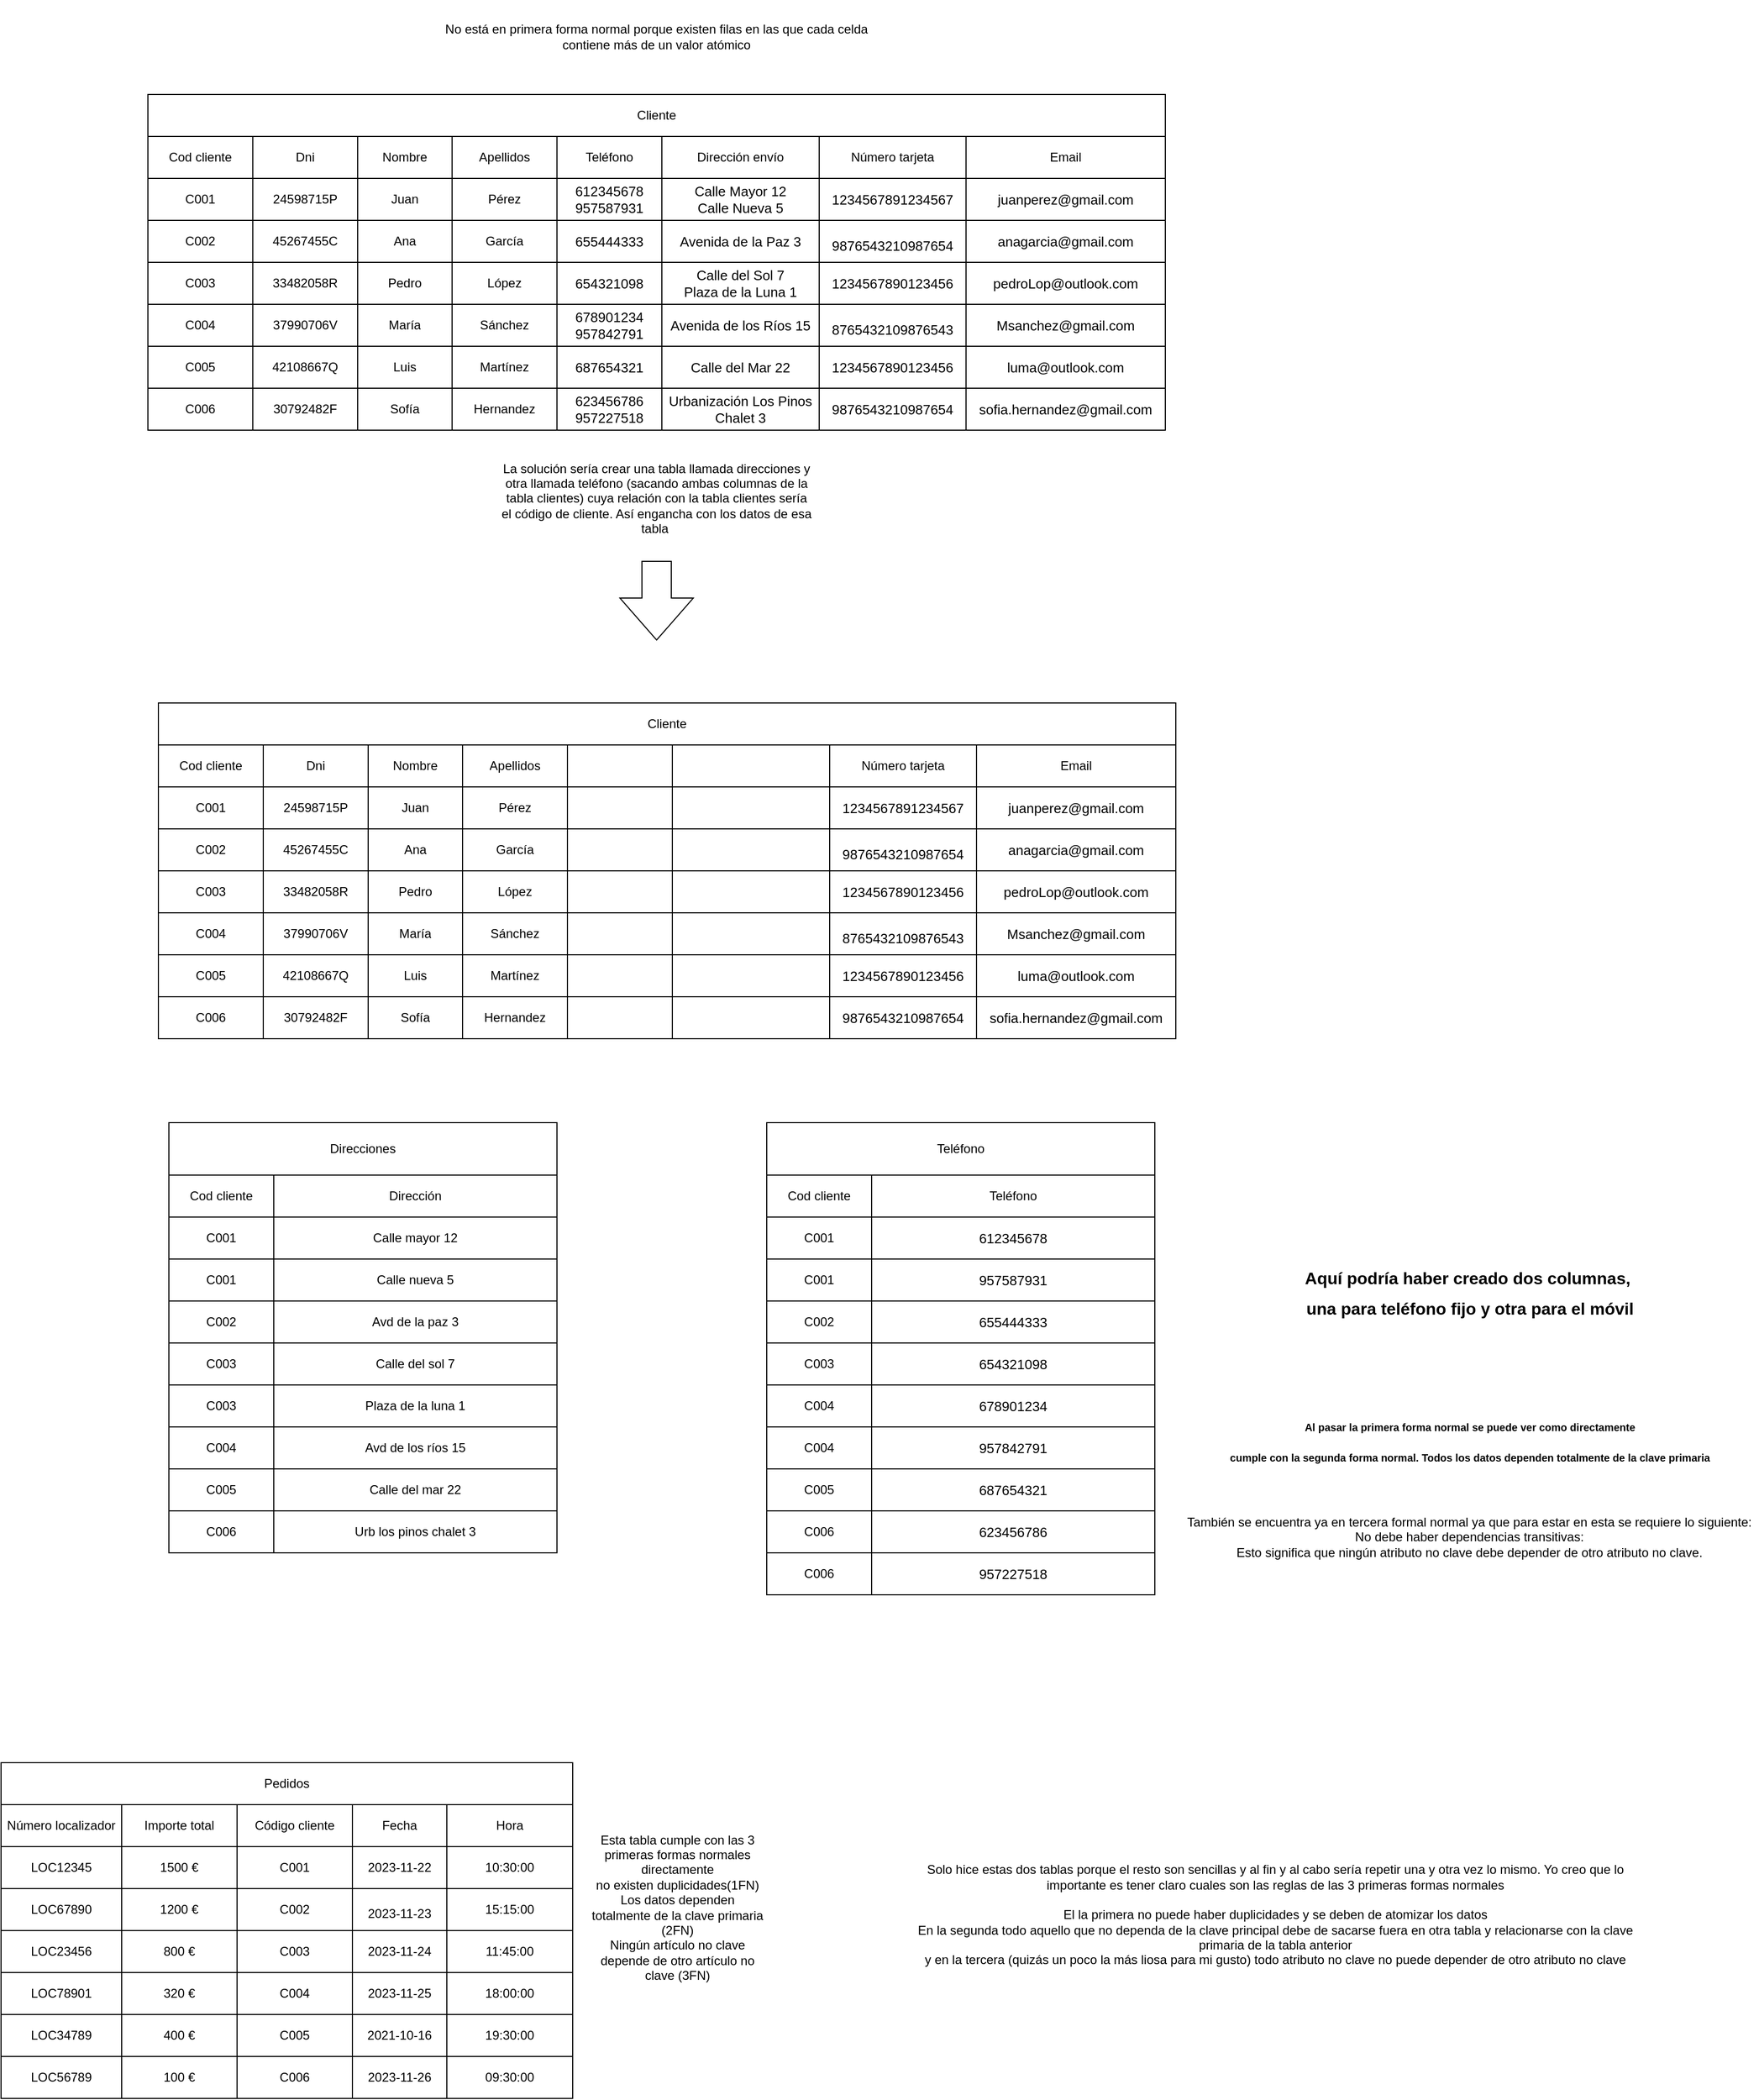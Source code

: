 <mxfile version="25.0.3">
  <diagram name="Página-1" id="HSZT663vRmxZ98BUvP8N">
    <mxGraphModel grid="1" page="1" gridSize="10" guides="1" tooltips="1" connect="1" arrows="1" fold="1" pageScale="1" pageWidth="827" pageHeight="1169" math="0" shadow="0">
      <root>
        <mxCell id="0" />
        <mxCell id="1" parent="0" />
        <mxCell id="AekI4GGU7sX0zfazdIC0-1" value="" style="shape=table;startSize=0;container=1;collapsible=0;childLayout=tableLayout;" vertex="1" parent="1">
          <mxGeometry x="160" y="130" width="970" height="40" as="geometry" />
        </mxCell>
        <mxCell id="AekI4GGU7sX0zfazdIC0-2" value="" style="shape=tableRow;horizontal=0;startSize=0;swimlaneHead=0;swimlaneBody=0;strokeColor=inherit;top=0;left=0;bottom=0;right=0;collapsible=0;dropTarget=0;fillColor=none;points=[[0,0.5],[1,0.5]];portConstraint=eastwest;" vertex="1" parent="AekI4GGU7sX0zfazdIC0-1">
          <mxGeometry width="970" height="40" as="geometry" />
        </mxCell>
        <mxCell id="AekI4GGU7sX0zfazdIC0-3" value="Cliente" style="shape=partialRectangle;html=1;whiteSpace=wrap;connectable=0;strokeColor=inherit;overflow=hidden;fillColor=none;top=0;left=0;bottom=0;right=0;pointerEvents=1;" vertex="1" parent="AekI4GGU7sX0zfazdIC0-2">
          <mxGeometry width="970" height="40" as="geometry">
            <mxRectangle width="970" height="40" as="alternateBounds" />
          </mxGeometry>
        </mxCell>
        <mxCell id="AekI4GGU7sX0zfazdIC0-79" value="" style="shape=table;startSize=0;container=1;collapsible=0;childLayout=tableLayout;" vertex="1" parent="1">
          <mxGeometry x="160" y="210" width="970" height="240" as="geometry" />
        </mxCell>
        <mxCell id="AekI4GGU7sX0zfazdIC0-80" value="" style="shape=tableRow;horizontal=0;startSize=0;swimlaneHead=0;swimlaneBody=0;strokeColor=inherit;top=0;left=0;bottom=0;right=0;collapsible=0;dropTarget=0;fillColor=none;points=[[0,0.5],[1,0.5]];portConstraint=eastwest;" vertex="1" parent="AekI4GGU7sX0zfazdIC0-79">
          <mxGeometry width="970" height="40" as="geometry" />
        </mxCell>
        <mxCell id="AekI4GGU7sX0zfazdIC0-81" value="C001" style="shape=partialRectangle;html=1;whiteSpace=wrap;connectable=0;strokeColor=inherit;overflow=hidden;fillColor=none;top=0;left=0;bottom=0;right=0;pointerEvents=1;" vertex="1" parent="AekI4GGU7sX0zfazdIC0-80">
          <mxGeometry width="100" height="40" as="geometry">
            <mxRectangle width="100" height="40" as="alternateBounds" />
          </mxGeometry>
        </mxCell>
        <mxCell id="AekI4GGU7sX0zfazdIC0-82" value="24598715P" style="shape=partialRectangle;html=1;whiteSpace=wrap;connectable=0;strokeColor=inherit;overflow=hidden;fillColor=none;top=0;left=0;bottom=0;right=0;pointerEvents=1;" vertex="1" parent="AekI4GGU7sX0zfazdIC0-80">
          <mxGeometry x="100" width="100" height="40" as="geometry">
            <mxRectangle width="100" height="40" as="alternateBounds" />
          </mxGeometry>
        </mxCell>
        <mxCell id="AekI4GGU7sX0zfazdIC0-83" value="Juan" style="shape=partialRectangle;html=1;whiteSpace=wrap;connectable=0;strokeColor=inherit;overflow=hidden;fillColor=none;top=0;left=0;bottom=0;right=0;pointerEvents=1;" vertex="1" parent="AekI4GGU7sX0zfazdIC0-80">
          <mxGeometry x="200" width="90" height="40" as="geometry">
            <mxRectangle width="90" height="40" as="alternateBounds" />
          </mxGeometry>
        </mxCell>
        <mxCell id="AekI4GGU7sX0zfazdIC0-84" value="Pérez" style="shape=partialRectangle;html=1;whiteSpace=wrap;connectable=0;strokeColor=inherit;overflow=hidden;fillColor=none;top=0;left=0;bottom=0;right=0;pointerEvents=1;" vertex="1" parent="AekI4GGU7sX0zfazdIC0-80">
          <mxGeometry x="290" width="100" height="40" as="geometry">
            <mxRectangle width="100" height="40" as="alternateBounds" />
          </mxGeometry>
        </mxCell>
        <mxCell id="AekI4GGU7sX0zfazdIC0-85" value="&lt;span style=&quot;font-family: Arial; font-size: 13px; text-align: left; white-space-collapse: preserve; background-color: rgb(255, 255, 255);&quot;&gt;612345678&lt;br/&gt;957587931&lt;/span&gt;" style="shape=partialRectangle;html=1;whiteSpace=wrap;connectable=0;strokeColor=inherit;overflow=hidden;fillColor=none;top=0;left=0;bottom=0;right=0;pointerEvents=1;" vertex="1" parent="AekI4GGU7sX0zfazdIC0-80">
          <mxGeometry x="390" width="100" height="40" as="geometry">
            <mxRectangle width="100" height="40" as="alternateBounds" />
          </mxGeometry>
        </mxCell>
        <mxCell id="AekI4GGU7sX0zfazdIC0-86" value="&lt;span style=&quot;font-family: Arial; font-size: 13px; text-align: left; white-space-collapse: preserve; background-color: rgb(255, 255, 255);&quot;&gt;Calle Mayor 12&lt;/span&gt;&lt;div&gt;&lt;span style=&quot;font-family: Arial; font-size: 13px; text-align: left; white-space-collapse: preserve; background-color: rgb(255, 255, 255);&quot;&gt;Calle Nueva 5&lt;/span&gt;&lt;/div&gt;" style="shape=partialRectangle;html=1;whiteSpace=wrap;connectable=0;strokeColor=inherit;overflow=hidden;fillColor=none;top=0;left=0;bottom=0;right=0;pointerEvents=1;" vertex="1" parent="AekI4GGU7sX0zfazdIC0-80">
          <mxGeometry x="490" width="150" height="40" as="geometry">
            <mxRectangle width="150" height="40" as="alternateBounds" />
          </mxGeometry>
        </mxCell>
        <mxCell id="AekI4GGU7sX0zfazdIC0-87" value="&lt;span style=&quot;font-family: Arial; font-size: 13px; text-align: left; white-space-collapse: preserve; background-color: rgb(255, 255, 255);&quot;&gt;1234567891234567&lt;/span&gt;" style="shape=partialRectangle;html=1;whiteSpace=wrap;connectable=0;strokeColor=inherit;overflow=hidden;fillColor=none;top=0;left=0;bottom=0;right=0;pointerEvents=1;" vertex="1" parent="AekI4GGU7sX0zfazdIC0-80">
          <mxGeometry x="640" width="140" height="40" as="geometry">
            <mxRectangle width="140" height="40" as="alternateBounds" />
          </mxGeometry>
        </mxCell>
        <mxCell id="AekI4GGU7sX0zfazdIC0-88" value="&lt;span style=&quot;font-family: Arial; font-size: 13px; text-align: left; white-space-collapse: preserve; background-color: rgb(255, 255, 255);&quot;&gt;juanperez@gmail.com&lt;/span&gt;" style="shape=partialRectangle;html=1;whiteSpace=wrap;connectable=0;strokeColor=inherit;overflow=hidden;fillColor=none;top=0;left=0;bottom=0;right=0;pointerEvents=1;" vertex="1" parent="AekI4GGU7sX0zfazdIC0-80">
          <mxGeometry x="780" width="190" height="40" as="geometry">
            <mxRectangle width="190" height="40" as="alternateBounds" />
          </mxGeometry>
        </mxCell>
        <mxCell id="AekI4GGU7sX0zfazdIC0-89" value="" style="shape=tableRow;horizontal=0;startSize=0;swimlaneHead=0;swimlaneBody=0;strokeColor=inherit;top=0;left=0;bottom=0;right=0;collapsible=0;dropTarget=0;fillColor=none;points=[[0,0.5],[1,0.5]];portConstraint=eastwest;" vertex="1" parent="AekI4GGU7sX0zfazdIC0-79">
          <mxGeometry y="40" width="970" height="40" as="geometry" />
        </mxCell>
        <mxCell id="AekI4GGU7sX0zfazdIC0-90" value="C002" style="shape=partialRectangle;html=1;whiteSpace=wrap;connectable=0;strokeColor=inherit;overflow=hidden;fillColor=none;top=0;left=0;bottom=0;right=0;pointerEvents=1;" vertex="1" parent="AekI4GGU7sX0zfazdIC0-89">
          <mxGeometry width="100" height="40" as="geometry">
            <mxRectangle width="100" height="40" as="alternateBounds" />
          </mxGeometry>
        </mxCell>
        <mxCell id="AekI4GGU7sX0zfazdIC0-91" value="45267455C" style="shape=partialRectangle;html=1;whiteSpace=wrap;connectable=0;strokeColor=inherit;overflow=hidden;fillColor=none;top=0;left=0;bottom=0;right=0;pointerEvents=1;" vertex="1" parent="AekI4GGU7sX0zfazdIC0-89">
          <mxGeometry x="100" width="100" height="40" as="geometry">
            <mxRectangle width="100" height="40" as="alternateBounds" />
          </mxGeometry>
        </mxCell>
        <mxCell id="AekI4GGU7sX0zfazdIC0-92" value="Ana" style="shape=partialRectangle;html=1;whiteSpace=wrap;connectable=0;strokeColor=inherit;overflow=hidden;fillColor=none;top=0;left=0;bottom=0;right=0;pointerEvents=1;" vertex="1" parent="AekI4GGU7sX0zfazdIC0-89">
          <mxGeometry x="200" width="90" height="40" as="geometry">
            <mxRectangle width="90" height="40" as="alternateBounds" />
          </mxGeometry>
        </mxCell>
        <mxCell id="AekI4GGU7sX0zfazdIC0-93" value="García" style="shape=partialRectangle;html=1;whiteSpace=wrap;connectable=0;strokeColor=inherit;overflow=hidden;fillColor=none;top=0;left=0;bottom=0;right=0;pointerEvents=1;" vertex="1" parent="AekI4GGU7sX0zfazdIC0-89">
          <mxGeometry x="290" width="100" height="40" as="geometry">
            <mxRectangle width="100" height="40" as="alternateBounds" />
          </mxGeometry>
        </mxCell>
        <mxCell id="AekI4GGU7sX0zfazdIC0-94" value="&lt;span style=&quot;font-family: Arial; font-size: 13px; text-align: right; white-space-collapse: preserve; background-color: rgb(255, 255, 255);&quot;&gt;655444333&lt;/span&gt;" style="shape=partialRectangle;html=1;whiteSpace=wrap;connectable=0;strokeColor=inherit;overflow=hidden;fillColor=none;top=0;left=0;bottom=0;right=0;pointerEvents=1;" vertex="1" parent="AekI4GGU7sX0zfazdIC0-89">
          <mxGeometry x="390" width="100" height="40" as="geometry">
            <mxRectangle width="100" height="40" as="alternateBounds" />
          </mxGeometry>
        </mxCell>
        <mxCell id="AekI4GGU7sX0zfazdIC0-95" value="&lt;span style=&quot;font-family: Arial; font-size: 13px; text-align: left; white-space-collapse: preserve; background-color: rgb(255, 255, 255);&quot;&gt;Avenida de la Paz 3&lt;/span&gt;" style="shape=partialRectangle;html=1;whiteSpace=wrap;connectable=0;strokeColor=inherit;overflow=hidden;fillColor=none;top=0;left=0;bottom=0;right=0;pointerEvents=1;" vertex="1" parent="AekI4GGU7sX0zfazdIC0-89">
          <mxGeometry x="490" width="150" height="40" as="geometry">
            <mxRectangle width="150" height="40" as="alternateBounds" />
          </mxGeometry>
        </mxCell>
        <mxCell id="AekI4GGU7sX0zfazdIC0-96" value="&#xa;&lt;span style=&quot;color: rgb(0, 0, 0); font-family: Arial; font-size: 13px; font-style: normal; font-variant-ligatures: normal; font-variant-caps: normal; font-weight: 400; letter-spacing: normal; orphans: 2; text-align: left; text-indent: 0px; text-transform: none; widows: 2; word-spacing: 0px; -webkit-text-stroke-width: 0px; white-space: pre-wrap; background-color: rgb(255, 255, 255); text-decoration-thickness: initial; text-decoration-style: initial; text-decoration-color: initial; display: inline !important; float: none;&quot;&gt;9876543210987654&lt;/span&gt;&#xa;&#xa;" style="shape=partialRectangle;html=1;whiteSpace=wrap;connectable=0;strokeColor=inherit;overflow=hidden;fillColor=none;top=0;left=0;bottom=0;right=0;pointerEvents=1;" vertex="1" parent="AekI4GGU7sX0zfazdIC0-89">
          <mxGeometry x="640" width="140" height="40" as="geometry">
            <mxRectangle width="140" height="40" as="alternateBounds" />
          </mxGeometry>
        </mxCell>
        <mxCell id="AekI4GGU7sX0zfazdIC0-97" value="&lt;span style=&quot;font-family: Arial; font-size: 13px; text-align: left; white-space-collapse: preserve; background-color: rgb(255, 255, 255);&quot;&gt;anagarcia@gmail.com&lt;/span&gt;" style="shape=partialRectangle;html=1;whiteSpace=wrap;connectable=0;strokeColor=inherit;overflow=hidden;fillColor=none;top=0;left=0;bottom=0;right=0;pointerEvents=1;" vertex="1" parent="AekI4GGU7sX0zfazdIC0-89">
          <mxGeometry x="780" width="190" height="40" as="geometry">
            <mxRectangle width="190" height="40" as="alternateBounds" />
          </mxGeometry>
        </mxCell>
        <mxCell id="AekI4GGU7sX0zfazdIC0-98" value="" style="shape=tableRow;horizontal=0;startSize=0;swimlaneHead=0;swimlaneBody=0;strokeColor=inherit;top=0;left=0;bottom=0;right=0;collapsible=0;dropTarget=0;fillColor=none;points=[[0,0.5],[1,0.5]];portConstraint=eastwest;" vertex="1" parent="AekI4GGU7sX0zfazdIC0-79">
          <mxGeometry y="80" width="970" height="40" as="geometry" />
        </mxCell>
        <mxCell id="AekI4GGU7sX0zfazdIC0-99" value="C003" style="shape=partialRectangle;html=1;whiteSpace=wrap;connectable=0;strokeColor=inherit;overflow=hidden;fillColor=none;top=0;left=0;bottom=0;right=0;pointerEvents=1;" vertex="1" parent="AekI4GGU7sX0zfazdIC0-98">
          <mxGeometry width="100" height="40" as="geometry">
            <mxRectangle width="100" height="40" as="alternateBounds" />
          </mxGeometry>
        </mxCell>
        <mxCell id="AekI4GGU7sX0zfazdIC0-100" value="33482058R" style="shape=partialRectangle;html=1;whiteSpace=wrap;connectable=0;strokeColor=inherit;overflow=hidden;fillColor=none;top=0;left=0;bottom=0;right=0;pointerEvents=1;" vertex="1" parent="AekI4GGU7sX0zfazdIC0-98">
          <mxGeometry x="100" width="100" height="40" as="geometry">
            <mxRectangle width="100" height="40" as="alternateBounds" />
          </mxGeometry>
        </mxCell>
        <mxCell id="AekI4GGU7sX0zfazdIC0-101" value="Pedro" style="shape=partialRectangle;html=1;whiteSpace=wrap;connectable=0;strokeColor=inherit;overflow=hidden;fillColor=none;top=0;left=0;bottom=0;right=0;pointerEvents=1;" vertex="1" parent="AekI4GGU7sX0zfazdIC0-98">
          <mxGeometry x="200" width="90" height="40" as="geometry">
            <mxRectangle width="90" height="40" as="alternateBounds" />
          </mxGeometry>
        </mxCell>
        <mxCell id="AekI4GGU7sX0zfazdIC0-102" value="López" style="shape=partialRectangle;html=1;whiteSpace=wrap;connectable=0;strokeColor=inherit;overflow=hidden;fillColor=none;top=0;left=0;bottom=0;right=0;pointerEvents=1;" vertex="1" parent="AekI4GGU7sX0zfazdIC0-98">
          <mxGeometry x="290" width="100" height="40" as="geometry">
            <mxRectangle width="100" height="40" as="alternateBounds" />
          </mxGeometry>
        </mxCell>
        <mxCell id="AekI4GGU7sX0zfazdIC0-103" value="&lt;span style=&quot;font-family: Arial; font-size: 13px; text-align: right; white-space-collapse: preserve; background-color: rgb(255, 255, 255);&quot;&gt;654321098&lt;/span&gt;" style="shape=partialRectangle;html=1;whiteSpace=wrap;connectable=0;strokeColor=inherit;overflow=hidden;fillColor=none;top=0;left=0;bottom=0;right=0;pointerEvents=1;" vertex="1" parent="AekI4GGU7sX0zfazdIC0-98">
          <mxGeometry x="390" width="100" height="40" as="geometry">
            <mxRectangle width="100" height="40" as="alternateBounds" />
          </mxGeometry>
        </mxCell>
        <mxCell id="AekI4GGU7sX0zfazdIC0-104" value="&lt;span style=&quot;font-family: Arial; font-size: 13px; text-align: left; white-space-collapse: preserve; background-color: rgb(255, 255, 255);&quot;&gt;Calle del Sol 7&lt;/span&gt;&lt;div&gt;&lt;span style=&quot;font-family: Arial; font-size: 13px; text-align: left; white-space-collapse: preserve; background-color: rgb(255, 255, 255);&quot;&gt;Plaza de la Luna 1&lt;/span&gt;&lt;/div&gt;" style="shape=partialRectangle;html=1;whiteSpace=wrap;connectable=0;strokeColor=inherit;overflow=hidden;fillColor=none;top=0;left=0;bottom=0;right=0;pointerEvents=1;" vertex="1" parent="AekI4GGU7sX0zfazdIC0-98">
          <mxGeometry x="490" width="150" height="40" as="geometry">
            <mxRectangle width="150" height="40" as="alternateBounds" />
          </mxGeometry>
        </mxCell>
        <mxCell id="AekI4GGU7sX0zfazdIC0-105" value="&lt;span style=&quot;font-family: Arial; font-size: 13px; text-align: left; white-space-collapse: preserve; background-color: rgb(255, 255, 255);&quot;&gt;1234567890123456&lt;/span&gt;" style="shape=partialRectangle;html=1;whiteSpace=wrap;connectable=0;strokeColor=inherit;overflow=hidden;fillColor=none;top=0;left=0;bottom=0;right=0;pointerEvents=1;" vertex="1" parent="AekI4GGU7sX0zfazdIC0-98">
          <mxGeometry x="640" width="140" height="40" as="geometry">
            <mxRectangle width="140" height="40" as="alternateBounds" />
          </mxGeometry>
        </mxCell>
        <mxCell id="AekI4GGU7sX0zfazdIC0-106" value="&lt;span style=&quot;font-family: Arial; font-size: 13px; text-align: left; white-space-collapse: preserve; background-color: rgb(255, 255, 255);&quot;&gt;pedroLop@outlook.com&lt;/span&gt;" style="shape=partialRectangle;html=1;whiteSpace=wrap;connectable=0;strokeColor=inherit;overflow=hidden;fillColor=none;top=0;left=0;bottom=0;right=0;pointerEvents=1;" vertex="1" parent="AekI4GGU7sX0zfazdIC0-98">
          <mxGeometry x="780" width="190" height="40" as="geometry">
            <mxRectangle width="190" height="40" as="alternateBounds" />
          </mxGeometry>
        </mxCell>
        <mxCell id="AekI4GGU7sX0zfazdIC0-107" value="" style="shape=tableRow;horizontal=0;startSize=0;swimlaneHead=0;swimlaneBody=0;strokeColor=inherit;top=0;left=0;bottom=0;right=0;collapsible=0;dropTarget=0;fillColor=none;points=[[0,0.5],[1,0.5]];portConstraint=eastwest;" vertex="1" parent="AekI4GGU7sX0zfazdIC0-79">
          <mxGeometry y="120" width="970" height="40" as="geometry" />
        </mxCell>
        <mxCell id="AekI4GGU7sX0zfazdIC0-108" value="C004" style="shape=partialRectangle;html=1;whiteSpace=wrap;connectable=0;strokeColor=inherit;overflow=hidden;fillColor=none;top=0;left=0;bottom=0;right=0;pointerEvents=1;" vertex="1" parent="AekI4GGU7sX0zfazdIC0-107">
          <mxGeometry width="100" height="40" as="geometry">
            <mxRectangle width="100" height="40" as="alternateBounds" />
          </mxGeometry>
        </mxCell>
        <mxCell id="AekI4GGU7sX0zfazdIC0-109" value="37990706V" style="shape=partialRectangle;html=1;whiteSpace=wrap;connectable=0;strokeColor=inherit;overflow=hidden;fillColor=none;top=0;left=0;bottom=0;right=0;pointerEvents=1;" vertex="1" parent="AekI4GGU7sX0zfazdIC0-107">
          <mxGeometry x="100" width="100" height="40" as="geometry">
            <mxRectangle width="100" height="40" as="alternateBounds" />
          </mxGeometry>
        </mxCell>
        <mxCell id="AekI4GGU7sX0zfazdIC0-110" value="María" style="shape=partialRectangle;html=1;whiteSpace=wrap;connectable=0;strokeColor=inherit;overflow=hidden;fillColor=none;top=0;left=0;bottom=0;right=0;pointerEvents=1;" vertex="1" parent="AekI4GGU7sX0zfazdIC0-107">
          <mxGeometry x="200" width="90" height="40" as="geometry">
            <mxRectangle width="90" height="40" as="alternateBounds" />
          </mxGeometry>
        </mxCell>
        <mxCell id="AekI4GGU7sX0zfazdIC0-111" value="Sánchez" style="shape=partialRectangle;html=1;whiteSpace=wrap;connectable=0;strokeColor=inherit;overflow=hidden;fillColor=none;top=0;left=0;bottom=0;right=0;pointerEvents=1;" vertex="1" parent="AekI4GGU7sX0zfazdIC0-107">
          <mxGeometry x="290" width="100" height="40" as="geometry">
            <mxRectangle width="100" height="40" as="alternateBounds" />
          </mxGeometry>
        </mxCell>
        <mxCell id="AekI4GGU7sX0zfazdIC0-112" value="&lt;span style=&quot;font-family: Arial; font-size: 13px; text-align: left; white-space-collapse: preserve; background-color: rgb(255, 255, 255);&quot;&gt;678901234&lt;br/&gt;957842791&lt;/span&gt;" style="shape=partialRectangle;html=1;whiteSpace=wrap;connectable=0;strokeColor=inherit;overflow=hidden;fillColor=none;top=0;left=0;bottom=0;right=0;pointerEvents=1;" vertex="1" parent="AekI4GGU7sX0zfazdIC0-107">
          <mxGeometry x="390" width="100" height="40" as="geometry">
            <mxRectangle width="100" height="40" as="alternateBounds" />
          </mxGeometry>
        </mxCell>
        <mxCell id="AekI4GGU7sX0zfazdIC0-113" value="&lt;span style=&quot;font-family: Arial; font-size: 13px; text-align: left; white-space-collapse: preserve; background-color: rgb(255, 255, 255);&quot;&gt;Avenida de los Ríos 15&lt;/span&gt;" style="shape=partialRectangle;html=1;whiteSpace=wrap;connectable=0;strokeColor=inherit;overflow=hidden;fillColor=none;top=0;left=0;bottom=0;right=0;pointerEvents=1;" vertex="1" parent="AekI4GGU7sX0zfazdIC0-107">
          <mxGeometry x="490" width="150" height="40" as="geometry">
            <mxRectangle width="150" height="40" as="alternateBounds" />
          </mxGeometry>
        </mxCell>
        <mxCell id="AekI4GGU7sX0zfazdIC0-114" value="&#xa;&lt;span style=&quot;color: rgb(0, 0, 0); font-family: Arial; font-size: 13px; font-style: normal; font-variant-ligatures: normal; font-variant-caps: normal; font-weight: 400; letter-spacing: normal; orphans: 2; text-align: left; text-indent: 0px; text-transform: none; widows: 2; word-spacing: 0px; -webkit-text-stroke-width: 0px; white-space: pre-wrap; background-color: rgb(255, 255, 255); text-decoration-thickness: initial; text-decoration-style: initial; text-decoration-color: initial; display: inline !important; float: none;&quot;&gt;8765432109876543&lt;/span&gt;&#xa;&#xa;" style="shape=partialRectangle;html=1;whiteSpace=wrap;connectable=0;strokeColor=inherit;overflow=hidden;fillColor=none;top=0;left=0;bottom=0;right=0;pointerEvents=1;" vertex="1" parent="AekI4GGU7sX0zfazdIC0-107">
          <mxGeometry x="640" width="140" height="40" as="geometry">
            <mxRectangle width="140" height="40" as="alternateBounds" />
          </mxGeometry>
        </mxCell>
        <mxCell id="AekI4GGU7sX0zfazdIC0-115" value="&lt;span style=&quot;font-family: Arial; font-size: 13px; text-align: left; white-space-collapse: preserve; background-color: rgb(255, 255, 255);&quot;&gt;Msanchez@gmail.com&lt;/span&gt;" style="shape=partialRectangle;html=1;whiteSpace=wrap;connectable=0;strokeColor=inherit;overflow=hidden;fillColor=none;top=0;left=0;bottom=0;right=0;pointerEvents=1;" vertex="1" parent="AekI4GGU7sX0zfazdIC0-107">
          <mxGeometry x="780" width="190" height="40" as="geometry">
            <mxRectangle width="190" height="40" as="alternateBounds" />
          </mxGeometry>
        </mxCell>
        <mxCell id="AekI4GGU7sX0zfazdIC0-116" value="" style="shape=tableRow;horizontal=0;startSize=0;swimlaneHead=0;swimlaneBody=0;strokeColor=inherit;top=0;left=0;bottom=0;right=0;collapsible=0;dropTarget=0;fillColor=none;points=[[0,0.5],[1,0.5]];portConstraint=eastwest;" vertex="1" parent="AekI4GGU7sX0zfazdIC0-79">
          <mxGeometry y="160" width="970" height="40" as="geometry" />
        </mxCell>
        <mxCell id="AekI4GGU7sX0zfazdIC0-117" value="C005" style="shape=partialRectangle;html=1;whiteSpace=wrap;connectable=0;strokeColor=inherit;overflow=hidden;fillColor=none;top=0;left=0;bottom=0;right=0;pointerEvents=1;" vertex="1" parent="AekI4GGU7sX0zfazdIC0-116">
          <mxGeometry width="100" height="40" as="geometry">
            <mxRectangle width="100" height="40" as="alternateBounds" />
          </mxGeometry>
        </mxCell>
        <mxCell id="AekI4GGU7sX0zfazdIC0-118" value="42108667Q" style="shape=partialRectangle;html=1;whiteSpace=wrap;connectable=0;strokeColor=inherit;overflow=hidden;fillColor=none;top=0;left=0;bottom=0;right=0;pointerEvents=1;" vertex="1" parent="AekI4GGU7sX0zfazdIC0-116">
          <mxGeometry x="100" width="100" height="40" as="geometry">
            <mxRectangle width="100" height="40" as="alternateBounds" />
          </mxGeometry>
        </mxCell>
        <mxCell id="AekI4GGU7sX0zfazdIC0-119" value="Luis" style="shape=partialRectangle;html=1;whiteSpace=wrap;connectable=0;strokeColor=inherit;overflow=hidden;fillColor=none;top=0;left=0;bottom=0;right=0;pointerEvents=1;" vertex="1" parent="AekI4GGU7sX0zfazdIC0-116">
          <mxGeometry x="200" width="90" height="40" as="geometry">
            <mxRectangle width="90" height="40" as="alternateBounds" />
          </mxGeometry>
        </mxCell>
        <mxCell id="AekI4GGU7sX0zfazdIC0-120" value="Martínez" style="shape=partialRectangle;html=1;whiteSpace=wrap;connectable=0;strokeColor=inherit;overflow=hidden;fillColor=none;top=0;left=0;bottom=0;right=0;pointerEvents=1;" vertex="1" parent="AekI4GGU7sX0zfazdIC0-116">
          <mxGeometry x="290" width="100" height="40" as="geometry">
            <mxRectangle width="100" height="40" as="alternateBounds" />
          </mxGeometry>
        </mxCell>
        <mxCell id="AekI4GGU7sX0zfazdIC0-121" value="&lt;span style=&quot;font-family: Arial; font-size: 13px; text-align: right; white-space-collapse: preserve; background-color: rgb(255, 255, 255);&quot;&gt;687654321&lt;/span&gt;" style="shape=partialRectangle;html=1;whiteSpace=wrap;connectable=0;strokeColor=inherit;overflow=hidden;fillColor=none;top=0;left=0;bottom=0;right=0;pointerEvents=1;" vertex="1" parent="AekI4GGU7sX0zfazdIC0-116">
          <mxGeometry x="390" width="100" height="40" as="geometry">
            <mxRectangle width="100" height="40" as="alternateBounds" />
          </mxGeometry>
        </mxCell>
        <mxCell id="AekI4GGU7sX0zfazdIC0-122" value="&lt;span style=&quot;font-family: Arial; font-size: 13px; text-align: left; white-space-collapse: preserve; background-color: rgb(255, 255, 255);&quot;&gt;Calle del Mar 22&lt;/span&gt;" style="shape=partialRectangle;html=1;whiteSpace=wrap;connectable=0;strokeColor=inherit;overflow=hidden;fillColor=none;top=0;left=0;bottom=0;right=0;pointerEvents=1;" vertex="1" parent="AekI4GGU7sX0zfazdIC0-116">
          <mxGeometry x="490" width="150" height="40" as="geometry">
            <mxRectangle width="150" height="40" as="alternateBounds" />
          </mxGeometry>
        </mxCell>
        <mxCell id="AekI4GGU7sX0zfazdIC0-123" value="&lt;span style=&quot;font-family: Arial; font-size: 13px; text-align: left; white-space-collapse: preserve; background-color: rgb(255, 255, 255);&quot;&gt;1234567890123456&lt;/span&gt;" style="shape=partialRectangle;html=1;whiteSpace=wrap;connectable=0;strokeColor=inherit;overflow=hidden;fillColor=none;top=0;left=0;bottom=0;right=0;pointerEvents=1;" vertex="1" parent="AekI4GGU7sX0zfazdIC0-116">
          <mxGeometry x="640" width="140" height="40" as="geometry">
            <mxRectangle width="140" height="40" as="alternateBounds" />
          </mxGeometry>
        </mxCell>
        <mxCell id="AekI4GGU7sX0zfazdIC0-124" value="&lt;span style=&quot;font-family: Arial; font-size: 13px; text-align: left; white-space-collapse: preserve; background-color: rgb(255, 255, 255);&quot;&gt;luma@outlook.com&lt;/span&gt;" style="shape=partialRectangle;html=1;whiteSpace=wrap;connectable=0;strokeColor=inherit;overflow=hidden;fillColor=none;top=0;left=0;bottom=0;right=0;pointerEvents=1;" vertex="1" parent="AekI4GGU7sX0zfazdIC0-116">
          <mxGeometry x="780" width="190" height="40" as="geometry">
            <mxRectangle width="190" height="40" as="alternateBounds" />
          </mxGeometry>
        </mxCell>
        <mxCell id="AekI4GGU7sX0zfazdIC0-125" value="" style="shape=tableRow;horizontal=0;startSize=0;swimlaneHead=0;swimlaneBody=0;strokeColor=inherit;top=0;left=0;bottom=0;right=0;collapsible=0;dropTarget=0;fillColor=none;points=[[0,0.5],[1,0.5]];portConstraint=eastwest;" vertex="1" parent="AekI4GGU7sX0zfazdIC0-79">
          <mxGeometry y="200" width="970" height="40" as="geometry" />
        </mxCell>
        <mxCell id="AekI4GGU7sX0zfazdIC0-126" value="C006" style="shape=partialRectangle;html=1;whiteSpace=wrap;connectable=0;strokeColor=inherit;overflow=hidden;fillColor=none;top=0;left=0;bottom=0;right=0;pointerEvents=1;" vertex="1" parent="AekI4GGU7sX0zfazdIC0-125">
          <mxGeometry width="100" height="40" as="geometry">
            <mxRectangle width="100" height="40" as="alternateBounds" />
          </mxGeometry>
        </mxCell>
        <mxCell id="AekI4GGU7sX0zfazdIC0-127" value="30792482F" style="shape=partialRectangle;html=1;whiteSpace=wrap;connectable=0;strokeColor=inherit;overflow=hidden;fillColor=none;top=0;left=0;bottom=0;right=0;pointerEvents=1;" vertex="1" parent="AekI4GGU7sX0zfazdIC0-125">
          <mxGeometry x="100" width="100" height="40" as="geometry">
            <mxRectangle width="100" height="40" as="alternateBounds" />
          </mxGeometry>
        </mxCell>
        <mxCell id="AekI4GGU7sX0zfazdIC0-128" value="Sofía" style="shape=partialRectangle;html=1;whiteSpace=wrap;connectable=0;strokeColor=inherit;overflow=hidden;fillColor=none;top=0;left=0;bottom=0;right=0;pointerEvents=1;" vertex="1" parent="AekI4GGU7sX0zfazdIC0-125">
          <mxGeometry x="200" width="90" height="40" as="geometry">
            <mxRectangle width="90" height="40" as="alternateBounds" />
          </mxGeometry>
        </mxCell>
        <mxCell id="AekI4GGU7sX0zfazdIC0-129" value="Hernandez" style="shape=partialRectangle;html=1;whiteSpace=wrap;connectable=0;strokeColor=inherit;overflow=hidden;fillColor=none;top=0;left=0;bottom=0;right=0;pointerEvents=1;" vertex="1" parent="AekI4GGU7sX0zfazdIC0-125">
          <mxGeometry x="290" width="100" height="40" as="geometry">
            <mxRectangle width="100" height="40" as="alternateBounds" />
          </mxGeometry>
        </mxCell>
        <mxCell id="AekI4GGU7sX0zfazdIC0-130" value="&lt;span style=&quot;font-family: Arial; font-size: 13px; text-align: left; white-space-collapse: preserve; background-color: rgb(255, 255, 255);&quot;&gt;623456786&lt;br/&gt;957227518&lt;/span&gt;" style="shape=partialRectangle;html=1;whiteSpace=wrap;connectable=0;strokeColor=inherit;overflow=hidden;fillColor=none;top=0;left=0;bottom=0;right=0;pointerEvents=1;" vertex="1" parent="AekI4GGU7sX0zfazdIC0-125">
          <mxGeometry x="390" width="100" height="40" as="geometry">
            <mxRectangle width="100" height="40" as="alternateBounds" />
          </mxGeometry>
        </mxCell>
        <mxCell id="AekI4GGU7sX0zfazdIC0-131" value="&lt;span style=&quot;font-family: Arial; font-size: 13px; text-align: left; white-space-collapse: preserve; background-color: rgb(255, 255, 255);&quot;&gt;Urbanización Los Pinos Chalet 3&lt;/span&gt;" style="shape=partialRectangle;html=1;whiteSpace=wrap;connectable=0;strokeColor=inherit;overflow=hidden;fillColor=none;top=0;left=0;bottom=0;right=0;pointerEvents=1;" vertex="1" parent="AekI4GGU7sX0zfazdIC0-125">
          <mxGeometry x="490" width="150" height="40" as="geometry">
            <mxRectangle width="150" height="40" as="alternateBounds" />
          </mxGeometry>
        </mxCell>
        <mxCell id="AekI4GGU7sX0zfazdIC0-132" value="&lt;span style=&quot;font-family: Arial; font-size: 13px; text-align: left; white-space-collapse: preserve; background-color: rgb(255, 255, 255);&quot;&gt;9876543210987654&lt;/span&gt;" style="shape=partialRectangle;html=1;whiteSpace=wrap;connectable=0;strokeColor=inherit;overflow=hidden;fillColor=none;top=0;left=0;bottom=0;right=0;pointerEvents=1;" vertex="1" parent="AekI4GGU7sX0zfazdIC0-125">
          <mxGeometry x="640" width="140" height="40" as="geometry">
            <mxRectangle width="140" height="40" as="alternateBounds" />
          </mxGeometry>
        </mxCell>
        <mxCell id="AekI4GGU7sX0zfazdIC0-133" value="&lt;span style=&quot;font-family: Arial; font-size: 13px; text-align: left; white-space-collapse: preserve; background-color: rgb(255, 255, 255);&quot;&gt;sofia.hernandez@gmail.com&lt;/span&gt;" style="shape=partialRectangle;html=1;whiteSpace=wrap;connectable=0;strokeColor=inherit;overflow=hidden;fillColor=none;top=0;left=0;bottom=0;right=0;pointerEvents=1;" vertex="1" parent="AekI4GGU7sX0zfazdIC0-125">
          <mxGeometry x="780" width="190" height="40" as="geometry">
            <mxRectangle width="190" height="40" as="alternateBounds" />
          </mxGeometry>
        </mxCell>
        <mxCell id="AekI4GGU7sX0zfazdIC0-4" value="" style="shape=table;startSize=0;container=1;collapsible=0;childLayout=tableLayout;" vertex="1" parent="1">
          <mxGeometry x="160" y="170" width="970" height="40" as="geometry" />
        </mxCell>
        <mxCell id="AekI4GGU7sX0zfazdIC0-5" value="" style="shape=tableRow;horizontal=0;startSize=0;swimlaneHead=0;swimlaneBody=0;strokeColor=inherit;top=0;left=0;bottom=0;right=0;collapsible=0;dropTarget=0;fillColor=none;points=[[0,0.5],[1,0.5]];portConstraint=eastwest;" vertex="1" parent="AekI4GGU7sX0zfazdIC0-4">
          <mxGeometry width="970" height="40" as="geometry" />
        </mxCell>
        <mxCell id="AekI4GGU7sX0zfazdIC0-6" value="Cod cliente" style="shape=partialRectangle;html=1;whiteSpace=wrap;connectable=0;strokeColor=inherit;overflow=hidden;fillColor=none;top=0;left=0;bottom=0;right=0;pointerEvents=1;" vertex="1" parent="AekI4GGU7sX0zfazdIC0-5">
          <mxGeometry width="100" height="40" as="geometry">
            <mxRectangle width="100" height="40" as="alternateBounds" />
          </mxGeometry>
        </mxCell>
        <mxCell id="AekI4GGU7sX0zfazdIC0-7" value="Dni" style="shape=partialRectangle;html=1;whiteSpace=wrap;connectable=0;strokeColor=inherit;overflow=hidden;fillColor=none;top=0;left=0;bottom=0;right=0;pointerEvents=1;" vertex="1" parent="AekI4GGU7sX0zfazdIC0-5">
          <mxGeometry x="100" width="100" height="40" as="geometry">
            <mxRectangle width="100" height="40" as="alternateBounds" />
          </mxGeometry>
        </mxCell>
        <mxCell id="AekI4GGU7sX0zfazdIC0-8" value="Nombre" style="shape=partialRectangle;html=1;whiteSpace=wrap;connectable=0;strokeColor=inherit;overflow=hidden;fillColor=none;top=0;left=0;bottom=0;right=0;pointerEvents=1;" vertex="1" parent="AekI4GGU7sX0zfazdIC0-5">
          <mxGeometry x="200" width="90" height="40" as="geometry">
            <mxRectangle width="90" height="40" as="alternateBounds" />
          </mxGeometry>
        </mxCell>
        <mxCell id="AekI4GGU7sX0zfazdIC0-9" value="Apellidos" style="shape=partialRectangle;html=1;whiteSpace=wrap;connectable=0;strokeColor=inherit;overflow=hidden;fillColor=none;top=0;left=0;bottom=0;right=0;pointerEvents=1;" vertex="1" parent="AekI4GGU7sX0zfazdIC0-5">
          <mxGeometry x="290" width="100" height="40" as="geometry">
            <mxRectangle width="100" height="40" as="alternateBounds" />
          </mxGeometry>
        </mxCell>
        <mxCell id="AekI4GGU7sX0zfazdIC0-10" value="Teléfono" style="shape=partialRectangle;html=1;whiteSpace=wrap;connectable=0;strokeColor=inherit;overflow=hidden;fillColor=none;top=0;left=0;bottom=0;right=0;pointerEvents=1;" vertex="1" parent="AekI4GGU7sX0zfazdIC0-5">
          <mxGeometry x="390" width="100" height="40" as="geometry">
            <mxRectangle width="100" height="40" as="alternateBounds" />
          </mxGeometry>
        </mxCell>
        <mxCell id="AekI4GGU7sX0zfazdIC0-11" value="Dirección envío" style="shape=partialRectangle;html=1;whiteSpace=wrap;connectable=0;strokeColor=inherit;overflow=hidden;fillColor=none;top=0;left=0;bottom=0;right=0;pointerEvents=1;" vertex="1" parent="AekI4GGU7sX0zfazdIC0-5">
          <mxGeometry x="490" width="150" height="40" as="geometry">
            <mxRectangle width="150" height="40" as="alternateBounds" />
          </mxGeometry>
        </mxCell>
        <mxCell id="AekI4GGU7sX0zfazdIC0-12" value="Número tarjeta" style="shape=partialRectangle;html=1;whiteSpace=wrap;connectable=0;strokeColor=inherit;overflow=hidden;fillColor=none;top=0;left=0;bottom=0;right=0;pointerEvents=1;" vertex="1" parent="AekI4GGU7sX0zfazdIC0-5">
          <mxGeometry x="640" width="140" height="40" as="geometry">
            <mxRectangle width="140" height="40" as="alternateBounds" />
          </mxGeometry>
        </mxCell>
        <mxCell id="AekI4GGU7sX0zfazdIC0-13" value="Email" style="shape=partialRectangle;html=1;whiteSpace=wrap;connectable=0;strokeColor=inherit;overflow=hidden;fillColor=none;top=0;left=0;bottom=0;right=0;pointerEvents=1;" vertex="1" parent="AekI4GGU7sX0zfazdIC0-5">
          <mxGeometry x="780" width="190" height="40" as="geometry">
            <mxRectangle width="190" height="40" as="alternateBounds" />
          </mxGeometry>
        </mxCell>
        <mxCell id="PSF_NFf5BYGH8DXuZ8QK-9" value="No está en primera forma normal porque existen filas en las que cada celda contiene más de un valor atómico" style="text;html=1;align=center;verticalAlign=middle;whiteSpace=wrap;rounded=0;" vertex="1" parent="1">
          <mxGeometry x="435" y="40" width="420" height="70" as="geometry" />
        </mxCell>
        <mxCell id="PSF_NFf5BYGH8DXuZ8QK-10" value="La solución sería crear una tabla llamada direcciones y otra llamada teléfono (sacando ambas columnas de la tabla clientes) cuya relación con la tabla clientes sería el código de cliente. Así engancha con los datos de esa tabla&amp;nbsp;" style="text;html=1;align=center;verticalAlign=middle;whiteSpace=wrap;rounded=0;" vertex="1" parent="1">
          <mxGeometry x="496.25" y="480" width="297.5" height="70" as="geometry" />
        </mxCell>
        <mxCell id="PSF_NFf5BYGH8DXuZ8QK-13" value="" style="html=1;shadow=0;dashed=0;align=center;verticalAlign=middle;shape=mxgraph.arrows2.arrow;dy=0.6;dx=40;notch=0;direction=south;" vertex="1" parent="1">
          <mxGeometry x="610" y="575" width="70" height="75" as="geometry" />
        </mxCell>
        <mxCell id="PSF_NFf5BYGH8DXuZ8QK-14" value="" style="shape=table;startSize=0;container=1;collapsible=0;childLayout=tableLayout;" vertex="1" parent="1">
          <mxGeometry x="170" y="710" width="970" height="40" as="geometry" />
        </mxCell>
        <mxCell id="PSF_NFf5BYGH8DXuZ8QK-15" value="" style="shape=tableRow;horizontal=0;startSize=0;swimlaneHead=0;swimlaneBody=0;strokeColor=inherit;top=0;left=0;bottom=0;right=0;collapsible=0;dropTarget=0;fillColor=none;points=[[0,0.5],[1,0.5]];portConstraint=eastwest;" vertex="1" parent="PSF_NFf5BYGH8DXuZ8QK-14">
          <mxGeometry width="970" height="40" as="geometry" />
        </mxCell>
        <mxCell id="PSF_NFf5BYGH8DXuZ8QK-16" value="Cliente" style="shape=partialRectangle;html=1;whiteSpace=wrap;connectable=0;strokeColor=inherit;overflow=hidden;fillColor=none;top=0;left=0;bottom=0;right=0;pointerEvents=1;" vertex="1" parent="PSF_NFf5BYGH8DXuZ8QK-15">
          <mxGeometry width="970" height="40" as="geometry">
            <mxRectangle width="970" height="40" as="alternateBounds" />
          </mxGeometry>
        </mxCell>
        <mxCell id="PSF_NFf5BYGH8DXuZ8QK-17" value="" style="shape=table;startSize=0;container=1;collapsible=0;childLayout=tableLayout;" vertex="1" parent="1">
          <mxGeometry x="170" y="790" width="970" height="240" as="geometry" />
        </mxCell>
        <mxCell id="PSF_NFf5BYGH8DXuZ8QK-18" value="" style="shape=tableRow;horizontal=0;startSize=0;swimlaneHead=0;swimlaneBody=0;strokeColor=inherit;top=0;left=0;bottom=0;right=0;collapsible=0;dropTarget=0;fillColor=none;points=[[0,0.5],[1,0.5]];portConstraint=eastwest;" vertex="1" parent="PSF_NFf5BYGH8DXuZ8QK-17">
          <mxGeometry width="970" height="40" as="geometry" />
        </mxCell>
        <mxCell id="PSF_NFf5BYGH8DXuZ8QK-19" value="C001" style="shape=partialRectangle;html=1;whiteSpace=wrap;connectable=0;strokeColor=inherit;overflow=hidden;fillColor=none;top=0;left=0;bottom=0;right=0;pointerEvents=1;" vertex="1" parent="PSF_NFf5BYGH8DXuZ8QK-18">
          <mxGeometry width="100" height="40" as="geometry">
            <mxRectangle width="100" height="40" as="alternateBounds" />
          </mxGeometry>
        </mxCell>
        <mxCell id="PSF_NFf5BYGH8DXuZ8QK-20" value="24598715P" style="shape=partialRectangle;html=1;whiteSpace=wrap;connectable=0;strokeColor=inherit;overflow=hidden;fillColor=none;top=0;left=0;bottom=0;right=0;pointerEvents=1;" vertex="1" parent="PSF_NFf5BYGH8DXuZ8QK-18">
          <mxGeometry x="100" width="100" height="40" as="geometry">
            <mxRectangle width="100" height="40" as="alternateBounds" />
          </mxGeometry>
        </mxCell>
        <mxCell id="PSF_NFf5BYGH8DXuZ8QK-21" value="Juan" style="shape=partialRectangle;html=1;whiteSpace=wrap;connectable=0;strokeColor=inherit;overflow=hidden;fillColor=none;top=0;left=0;bottom=0;right=0;pointerEvents=1;" vertex="1" parent="PSF_NFf5BYGH8DXuZ8QK-18">
          <mxGeometry x="200" width="90" height="40" as="geometry">
            <mxRectangle width="90" height="40" as="alternateBounds" />
          </mxGeometry>
        </mxCell>
        <mxCell id="PSF_NFf5BYGH8DXuZ8QK-22" value="Pérez" style="shape=partialRectangle;html=1;whiteSpace=wrap;connectable=0;strokeColor=inherit;overflow=hidden;fillColor=none;top=0;left=0;bottom=0;right=0;pointerEvents=1;" vertex="1" parent="PSF_NFf5BYGH8DXuZ8QK-18">
          <mxGeometry x="290" width="100" height="40" as="geometry">
            <mxRectangle width="100" height="40" as="alternateBounds" />
          </mxGeometry>
        </mxCell>
        <mxCell id="PSF_NFf5BYGH8DXuZ8QK-23" value="" style="shape=partialRectangle;html=1;whiteSpace=wrap;connectable=0;strokeColor=inherit;overflow=hidden;fillColor=none;top=0;left=0;bottom=0;right=0;pointerEvents=1;" vertex="1" parent="PSF_NFf5BYGH8DXuZ8QK-18">
          <mxGeometry x="390" width="100" height="40" as="geometry">
            <mxRectangle width="100" height="40" as="alternateBounds" />
          </mxGeometry>
        </mxCell>
        <mxCell id="PSF_NFf5BYGH8DXuZ8QK-24" value="" style="shape=partialRectangle;html=1;whiteSpace=wrap;connectable=0;strokeColor=inherit;overflow=hidden;fillColor=none;top=0;left=0;bottom=0;right=0;pointerEvents=1;" vertex="1" parent="PSF_NFf5BYGH8DXuZ8QK-18">
          <mxGeometry x="490" width="150" height="40" as="geometry">
            <mxRectangle width="150" height="40" as="alternateBounds" />
          </mxGeometry>
        </mxCell>
        <mxCell id="PSF_NFf5BYGH8DXuZ8QK-25" value="&lt;span style=&quot;font-family: Arial; font-size: 13px; text-align: left; white-space-collapse: preserve; background-color: rgb(255, 255, 255);&quot;&gt;1234567891234567&lt;/span&gt;" style="shape=partialRectangle;html=1;whiteSpace=wrap;connectable=0;strokeColor=inherit;overflow=hidden;fillColor=none;top=0;left=0;bottom=0;right=0;pointerEvents=1;" vertex="1" parent="PSF_NFf5BYGH8DXuZ8QK-18">
          <mxGeometry x="640" width="140" height="40" as="geometry">
            <mxRectangle width="140" height="40" as="alternateBounds" />
          </mxGeometry>
        </mxCell>
        <mxCell id="PSF_NFf5BYGH8DXuZ8QK-26" value="&lt;span style=&quot;font-family: Arial; font-size: 13px; text-align: left; white-space-collapse: preserve; background-color: rgb(255, 255, 255);&quot;&gt;juanperez@gmail.com&lt;/span&gt;" style="shape=partialRectangle;html=1;whiteSpace=wrap;connectable=0;strokeColor=inherit;overflow=hidden;fillColor=none;top=0;left=0;bottom=0;right=0;pointerEvents=1;" vertex="1" parent="PSF_NFf5BYGH8DXuZ8QK-18">
          <mxGeometry x="780" width="190" height="40" as="geometry">
            <mxRectangle width="190" height="40" as="alternateBounds" />
          </mxGeometry>
        </mxCell>
        <mxCell id="PSF_NFf5BYGH8DXuZ8QK-27" value="" style="shape=tableRow;horizontal=0;startSize=0;swimlaneHead=0;swimlaneBody=0;strokeColor=inherit;top=0;left=0;bottom=0;right=0;collapsible=0;dropTarget=0;fillColor=none;points=[[0,0.5],[1,0.5]];portConstraint=eastwest;" vertex="1" parent="PSF_NFf5BYGH8DXuZ8QK-17">
          <mxGeometry y="40" width="970" height="40" as="geometry" />
        </mxCell>
        <mxCell id="PSF_NFf5BYGH8DXuZ8QK-28" value="C002" style="shape=partialRectangle;html=1;whiteSpace=wrap;connectable=0;strokeColor=inherit;overflow=hidden;fillColor=none;top=0;left=0;bottom=0;right=0;pointerEvents=1;" vertex="1" parent="PSF_NFf5BYGH8DXuZ8QK-27">
          <mxGeometry width="100" height="40" as="geometry">
            <mxRectangle width="100" height="40" as="alternateBounds" />
          </mxGeometry>
        </mxCell>
        <mxCell id="PSF_NFf5BYGH8DXuZ8QK-29" value="45267455C" style="shape=partialRectangle;html=1;whiteSpace=wrap;connectable=0;strokeColor=inherit;overflow=hidden;fillColor=none;top=0;left=0;bottom=0;right=0;pointerEvents=1;" vertex="1" parent="PSF_NFf5BYGH8DXuZ8QK-27">
          <mxGeometry x="100" width="100" height="40" as="geometry">
            <mxRectangle width="100" height="40" as="alternateBounds" />
          </mxGeometry>
        </mxCell>
        <mxCell id="PSF_NFf5BYGH8DXuZ8QK-30" value="Ana" style="shape=partialRectangle;html=1;whiteSpace=wrap;connectable=0;strokeColor=inherit;overflow=hidden;fillColor=none;top=0;left=0;bottom=0;right=0;pointerEvents=1;" vertex="1" parent="PSF_NFf5BYGH8DXuZ8QK-27">
          <mxGeometry x="200" width="90" height="40" as="geometry">
            <mxRectangle width="90" height="40" as="alternateBounds" />
          </mxGeometry>
        </mxCell>
        <mxCell id="PSF_NFf5BYGH8DXuZ8QK-31" value="García" style="shape=partialRectangle;html=1;whiteSpace=wrap;connectable=0;strokeColor=inherit;overflow=hidden;fillColor=none;top=0;left=0;bottom=0;right=0;pointerEvents=1;" vertex="1" parent="PSF_NFf5BYGH8DXuZ8QK-27">
          <mxGeometry x="290" width="100" height="40" as="geometry">
            <mxRectangle width="100" height="40" as="alternateBounds" />
          </mxGeometry>
        </mxCell>
        <mxCell id="PSF_NFf5BYGH8DXuZ8QK-32" value="" style="shape=partialRectangle;html=1;whiteSpace=wrap;connectable=0;strokeColor=inherit;overflow=hidden;fillColor=none;top=0;left=0;bottom=0;right=0;pointerEvents=1;" vertex="1" parent="PSF_NFf5BYGH8DXuZ8QK-27">
          <mxGeometry x="390" width="100" height="40" as="geometry">
            <mxRectangle width="100" height="40" as="alternateBounds" />
          </mxGeometry>
        </mxCell>
        <mxCell id="PSF_NFf5BYGH8DXuZ8QK-33" value="" style="shape=partialRectangle;html=1;whiteSpace=wrap;connectable=0;strokeColor=inherit;overflow=hidden;fillColor=none;top=0;left=0;bottom=0;right=0;pointerEvents=1;" vertex="1" parent="PSF_NFf5BYGH8DXuZ8QK-27">
          <mxGeometry x="490" width="150" height="40" as="geometry">
            <mxRectangle width="150" height="40" as="alternateBounds" />
          </mxGeometry>
        </mxCell>
        <mxCell id="PSF_NFf5BYGH8DXuZ8QK-34" value="&#xa;&lt;span style=&quot;color: rgb(0, 0, 0); font-family: Arial; font-size: 13px; font-style: normal; font-variant-ligatures: normal; font-variant-caps: normal; font-weight: 400; letter-spacing: normal; orphans: 2; text-align: left; text-indent: 0px; text-transform: none; widows: 2; word-spacing: 0px; -webkit-text-stroke-width: 0px; white-space: pre-wrap; background-color: rgb(255, 255, 255); text-decoration-thickness: initial; text-decoration-style: initial; text-decoration-color: initial; display: inline !important; float: none;&quot;&gt;9876543210987654&lt;/span&gt;&#xa;&#xa;" style="shape=partialRectangle;html=1;whiteSpace=wrap;connectable=0;strokeColor=inherit;overflow=hidden;fillColor=none;top=0;left=0;bottom=0;right=0;pointerEvents=1;" vertex="1" parent="PSF_NFf5BYGH8DXuZ8QK-27">
          <mxGeometry x="640" width="140" height="40" as="geometry">
            <mxRectangle width="140" height="40" as="alternateBounds" />
          </mxGeometry>
        </mxCell>
        <mxCell id="PSF_NFf5BYGH8DXuZ8QK-35" value="&lt;span style=&quot;font-family: Arial; font-size: 13px; text-align: left; white-space-collapse: preserve; background-color: rgb(255, 255, 255);&quot;&gt;anagarcia@gmail.com&lt;/span&gt;" style="shape=partialRectangle;html=1;whiteSpace=wrap;connectable=0;strokeColor=inherit;overflow=hidden;fillColor=none;top=0;left=0;bottom=0;right=0;pointerEvents=1;" vertex="1" parent="PSF_NFf5BYGH8DXuZ8QK-27">
          <mxGeometry x="780" width="190" height="40" as="geometry">
            <mxRectangle width="190" height="40" as="alternateBounds" />
          </mxGeometry>
        </mxCell>
        <mxCell id="PSF_NFf5BYGH8DXuZ8QK-36" value="" style="shape=tableRow;horizontal=0;startSize=0;swimlaneHead=0;swimlaneBody=0;strokeColor=inherit;top=0;left=0;bottom=0;right=0;collapsible=0;dropTarget=0;fillColor=none;points=[[0,0.5],[1,0.5]];portConstraint=eastwest;" vertex="1" parent="PSF_NFf5BYGH8DXuZ8QK-17">
          <mxGeometry y="80" width="970" height="40" as="geometry" />
        </mxCell>
        <mxCell id="PSF_NFf5BYGH8DXuZ8QK-37" value="C003" style="shape=partialRectangle;html=1;whiteSpace=wrap;connectable=0;strokeColor=inherit;overflow=hidden;fillColor=none;top=0;left=0;bottom=0;right=0;pointerEvents=1;" vertex="1" parent="PSF_NFf5BYGH8DXuZ8QK-36">
          <mxGeometry width="100" height="40" as="geometry">
            <mxRectangle width="100" height="40" as="alternateBounds" />
          </mxGeometry>
        </mxCell>
        <mxCell id="PSF_NFf5BYGH8DXuZ8QK-38" value="33482058R" style="shape=partialRectangle;html=1;whiteSpace=wrap;connectable=0;strokeColor=inherit;overflow=hidden;fillColor=none;top=0;left=0;bottom=0;right=0;pointerEvents=1;" vertex="1" parent="PSF_NFf5BYGH8DXuZ8QK-36">
          <mxGeometry x="100" width="100" height="40" as="geometry">
            <mxRectangle width="100" height="40" as="alternateBounds" />
          </mxGeometry>
        </mxCell>
        <mxCell id="PSF_NFf5BYGH8DXuZ8QK-39" value="Pedro" style="shape=partialRectangle;html=1;whiteSpace=wrap;connectable=0;strokeColor=inherit;overflow=hidden;fillColor=none;top=0;left=0;bottom=0;right=0;pointerEvents=1;" vertex="1" parent="PSF_NFf5BYGH8DXuZ8QK-36">
          <mxGeometry x="200" width="90" height="40" as="geometry">
            <mxRectangle width="90" height="40" as="alternateBounds" />
          </mxGeometry>
        </mxCell>
        <mxCell id="PSF_NFf5BYGH8DXuZ8QK-40" value="López" style="shape=partialRectangle;html=1;whiteSpace=wrap;connectable=0;strokeColor=inherit;overflow=hidden;fillColor=none;top=0;left=0;bottom=0;right=0;pointerEvents=1;" vertex="1" parent="PSF_NFf5BYGH8DXuZ8QK-36">
          <mxGeometry x="290" width="100" height="40" as="geometry">
            <mxRectangle width="100" height="40" as="alternateBounds" />
          </mxGeometry>
        </mxCell>
        <mxCell id="PSF_NFf5BYGH8DXuZ8QK-41" value="" style="shape=partialRectangle;html=1;whiteSpace=wrap;connectable=0;strokeColor=inherit;overflow=hidden;fillColor=none;top=0;left=0;bottom=0;right=0;pointerEvents=1;" vertex="1" parent="PSF_NFf5BYGH8DXuZ8QK-36">
          <mxGeometry x="390" width="100" height="40" as="geometry">
            <mxRectangle width="100" height="40" as="alternateBounds" />
          </mxGeometry>
        </mxCell>
        <mxCell id="PSF_NFf5BYGH8DXuZ8QK-42" value="" style="shape=partialRectangle;html=1;whiteSpace=wrap;connectable=0;strokeColor=inherit;overflow=hidden;fillColor=none;top=0;left=0;bottom=0;right=0;pointerEvents=1;" vertex="1" parent="PSF_NFf5BYGH8DXuZ8QK-36">
          <mxGeometry x="490" width="150" height="40" as="geometry">
            <mxRectangle width="150" height="40" as="alternateBounds" />
          </mxGeometry>
        </mxCell>
        <mxCell id="PSF_NFf5BYGH8DXuZ8QK-43" value="&lt;span style=&quot;font-family: Arial; font-size: 13px; text-align: left; white-space-collapse: preserve; background-color: rgb(255, 255, 255);&quot;&gt;1234567890123456&lt;/span&gt;" style="shape=partialRectangle;html=1;whiteSpace=wrap;connectable=0;strokeColor=inherit;overflow=hidden;fillColor=none;top=0;left=0;bottom=0;right=0;pointerEvents=1;" vertex="1" parent="PSF_NFf5BYGH8DXuZ8QK-36">
          <mxGeometry x="640" width="140" height="40" as="geometry">
            <mxRectangle width="140" height="40" as="alternateBounds" />
          </mxGeometry>
        </mxCell>
        <mxCell id="PSF_NFf5BYGH8DXuZ8QK-44" value="&lt;span style=&quot;font-family: Arial; font-size: 13px; text-align: left; white-space-collapse: preserve; background-color: rgb(255, 255, 255);&quot;&gt;pedroLop@outlook.com&lt;/span&gt;" style="shape=partialRectangle;html=1;whiteSpace=wrap;connectable=0;strokeColor=inherit;overflow=hidden;fillColor=none;top=0;left=0;bottom=0;right=0;pointerEvents=1;" vertex="1" parent="PSF_NFf5BYGH8DXuZ8QK-36">
          <mxGeometry x="780" width="190" height="40" as="geometry">
            <mxRectangle width="190" height="40" as="alternateBounds" />
          </mxGeometry>
        </mxCell>
        <mxCell id="PSF_NFf5BYGH8DXuZ8QK-45" value="" style="shape=tableRow;horizontal=0;startSize=0;swimlaneHead=0;swimlaneBody=0;strokeColor=inherit;top=0;left=0;bottom=0;right=0;collapsible=0;dropTarget=0;fillColor=none;points=[[0,0.5],[1,0.5]];portConstraint=eastwest;" vertex="1" parent="PSF_NFf5BYGH8DXuZ8QK-17">
          <mxGeometry y="120" width="970" height="40" as="geometry" />
        </mxCell>
        <mxCell id="PSF_NFf5BYGH8DXuZ8QK-46" value="C004" style="shape=partialRectangle;html=1;whiteSpace=wrap;connectable=0;strokeColor=inherit;overflow=hidden;fillColor=none;top=0;left=0;bottom=0;right=0;pointerEvents=1;" vertex="1" parent="PSF_NFf5BYGH8DXuZ8QK-45">
          <mxGeometry width="100" height="40" as="geometry">
            <mxRectangle width="100" height="40" as="alternateBounds" />
          </mxGeometry>
        </mxCell>
        <mxCell id="PSF_NFf5BYGH8DXuZ8QK-47" value="37990706V" style="shape=partialRectangle;html=1;whiteSpace=wrap;connectable=0;strokeColor=inherit;overflow=hidden;fillColor=none;top=0;left=0;bottom=0;right=0;pointerEvents=1;" vertex="1" parent="PSF_NFf5BYGH8DXuZ8QK-45">
          <mxGeometry x="100" width="100" height="40" as="geometry">
            <mxRectangle width="100" height="40" as="alternateBounds" />
          </mxGeometry>
        </mxCell>
        <mxCell id="PSF_NFf5BYGH8DXuZ8QK-48" value="María" style="shape=partialRectangle;html=1;whiteSpace=wrap;connectable=0;strokeColor=inherit;overflow=hidden;fillColor=none;top=0;left=0;bottom=0;right=0;pointerEvents=1;" vertex="1" parent="PSF_NFf5BYGH8DXuZ8QK-45">
          <mxGeometry x="200" width="90" height="40" as="geometry">
            <mxRectangle width="90" height="40" as="alternateBounds" />
          </mxGeometry>
        </mxCell>
        <mxCell id="PSF_NFf5BYGH8DXuZ8QK-49" value="Sánchez" style="shape=partialRectangle;html=1;whiteSpace=wrap;connectable=0;strokeColor=inherit;overflow=hidden;fillColor=none;top=0;left=0;bottom=0;right=0;pointerEvents=1;" vertex="1" parent="PSF_NFf5BYGH8DXuZ8QK-45">
          <mxGeometry x="290" width="100" height="40" as="geometry">
            <mxRectangle width="100" height="40" as="alternateBounds" />
          </mxGeometry>
        </mxCell>
        <mxCell id="PSF_NFf5BYGH8DXuZ8QK-50" value="" style="shape=partialRectangle;html=1;whiteSpace=wrap;connectable=0;strokeColor=inherit;overflow=hidden;fillColor=none;top=0;left=0;bottom=0;right=0;pointerEvents=1;" vertex="1" parent="PSF_NFf5BYGH8DXuZ8QK-45">
          <mxGeometry x="390" width="100" height="40" as="geometry">
            <mxRectangle width="100" height="40" as="alternateBounds" />
          </mxGeometry>
        </mxCell>
        <mxCell id="PSF_NFf5BYGH8DXuZ8QK-51" value="" style="shape=partialRectangle;html=1;whiteSpace=wrap;connectable=0;strokeColor=inherit;overflow=hidden;fillColor=none;top=0;left=0;bottom=0;right=0;pointerEvents=1;" vertex="1" parent="PSF_NFf5BYGH8DXuZ8QK-45">
          <mxGeometry x="490" width="150" height="40" as="geometry">
            <mxRectangle width="150" height="40" as="alternateBounds" />
          </mxGeometry>
        </mxCell>
        <mxCell id="PSF_NFf5BYGH8DXuZ8QK-52" value="&#xa;&lt;span style=&quot;color: rgb(0, 0, 0); font-family: Arial; font-size: 13px; font-style: normal; font-variant-ligatures: normal; font-variant-caps: normal; font-weight: 400; letter-spacing: normal; orphans: 2; text-align: left; text-indent: 0px; text-transform: none; widows: 2; word-spacing: 0px; -webkit-text-stroke-width: 0px; white-space: pre-wrap; background-color: rgb(255, 255, 255); text-decoration-thickness: initial; text-decoration-style: initial; text-decoration-color: initial; display: inline !important; float: none;&quot;&gt;8765432109876543&lt;/span&gt;&#xa;&#xa;" style="shape=partialRectangle;html=1;whiteSpace=wrap;connectable=0;strokeColor=inherit;overflow=hidden;fillColor=none;top=0;left=0;bottom=0;right=0;pointerEvents=1;" vertex="1" parent="PSF_NFf5BYGH8DXuZ8QK-45">
          <mxGeometry x="640" width="140" height="40" as="geometry">
            <mxRectangle width="140" height="40" as="alternateBounds" />
          </mxGeometry>
        </mxCell>
        <mxCell id="PSF_NFf5BYGH8DXuZ8QK-53" value="&lt;span style=&quot;font-family: Arial; font-size: 13px; text-align: left; white-space-collapse: preserve; background-color: rgb(255, 255, 255);&quot;&gt;Msanchez@gmail.com&lt;/span&gt;" style="shape=partialRectangle;html=1;whiteSpace=wrap;connectable=0;strokeColor=inherit;overflow=hidden;fillColor=none;top=0;left=0;bottom=0;right=0;pointerEvents=1;" vertex="1" parent="PSF_NFf5BYGH8DXuZ8QK-45">
          <mxGeometry x="780" width="190" height="40" as="geometry">
            <mxRectangle width="190" height="40" as="alternateBounds" />
          </mxGeometry>
        </mxCell>
        <mxCell id="PSF_NFf5BYGH8DXuZ8QK-54" value="" style="shape=tableRow;horizontal=0;startSize=0;swimlaneHead=0;swimlaneBody=0;strokeColor=inherit;top=0;left=0;bottom=0;right=0;collapsible=0;dropTarget=0;fillColor=none;points=[[0,0.5],[1,0.5]];portConstraint=eastwest;" vertex="1" parent="PSF_NFf5BYGH8DXuZ8QK-17">
          <mxGeometry y="160" width="970" height="40" as="geometry" />
        </mxCell>
        <mxCell id="PSF_NFf5BYGH8DXuZ8QK-55" value="C005" style="shape=partialRectangle;html=1;whiteSpace=wrap;connectable=0;strokeColor=inherit;overflow=hidden;fillColor=none;top=0;left=0;bottom=0;right=0;pointerEvents=1;" vertex="1" parent="PSF_NFf5BYGH8DXuZ8QK-54">
          <mxGeometry width="100" height="40" as="geometry">
            <mxRectangle width="100" height="40" as="alternateBounds" />
          </mxGeometry>
        </mxCell>
        <mxCell id="PSF_NFf5BYGH8DXuZ8QK-56" value="42108667Q" style="shape=partialRectangle;html=1;whiteSpace=wrap;connectable=0;strokeColor=inherit;overflow=hidden;fillColor=none;top=0;left=0;bottom=0;right=0;pointerEvents=1;" vertex="1" parent="PSF_NFf5BYGH8DXuZ8QK-54">
          <mxGeometry x="100" width="100" height="40" as="geometry">
            <mxRectangle width="100" height="40" as="alternateBounds" />
          </mxGeometry>
        </mxCell>
        <mxCell id="PSF_NFf5BYGH8DXuZ8QK-57" value="Luis" style="shape=partialRectangle;html=1;whiteSpace=wrap;connectable=0;strokeColor=inherit;overflow=hidden;fillColor=none;top=0;left=0;bottom=0;right=0;pointerEvents=1;" vertex="1" parent="PSF_NFf5BYGH8DXuZ8QK-54">
          <mxGeometry x="200" width="90" height="40" as="geometry">
            <mxRectangle width="90" height="40" as="alternateBounds" />
          </mxGeometry>
        </mxCell>
        <mxCell id="PSF_NFf5BYGH8DXuZ8QK-58" value="Martínez" style="shape=partialRectangle;html=1;whiteSpace=wrap;connectable=0;strokeColor=inherit;overflow=hidden;fillColor=none;top=0;left=0;bottom=0;right=0;pointerEvents=1;" vertex="1" parent="PSF_NFf5BYGH8DXuZ8QK-54">
          <mxGeometry x="290" width="100" height="40" as="geometry">
            <mxRectangle width="100" height="40" as="alternateBounds" />
          </mxGeometry>
        </mxCell>
        <mxCell id="PSF_NFf5BYGH8DXuZ8QK-59" value="" style="shape=partialRectangle;html=1;whiteSpace=wrap;connectable=0;strokeColor=inherit;overflow=hidden;fillColor=none;top=0;left=0;bottom=0;right=0;pointerEvents=1;" vertex="1" parent="PSF_NFf5BYGH8DXuZ8QK-54">
          <mxGeometry x="390" width="100" height="40" as="geometry">
            <mxRectangle width="100" height="40" as="alternateBounds" />
          </mxGeometry>
        </mxCell>
        <mxCell id="PSF_NFf5BYGH8DXuZ8QK-60" value="" style="shape=partialRectangle;html=1;whiteSpace=wrap;connectable=0;strokeColor=inherit;overflow=hidden;fillColor=none;top=0;left=0;bottom=0;right=0;pointerEvents=1;" vertex="1" parent="PSF_NFf5BYGH8DXuZ8QK-54">
          <mxGeometry x="490" width="150" height="40" as="geometry">
            <mxRectangle width="150" height="40" as="alternateBounds" />
          </mxGeometry>
        </mxCell>
        <mxCell id="PSF_NFf5BYGH8DXuZ8QK-61" value="&lt;span style=&quot;font-family: Arial; font-size: 13px; text-align: left; white-space-collapse: preserve; background-color: rgb(255, 255, 255);&quot;&gt;1234567890123456&lt;/span&gt;" style="shape=partialRectangle;html=1;whiteSpace=wrap;connectable=0;strokeColor=inherit;overflow=hidden;fillColor=none;top=0;left=0;bottom=0;right=0;pointerEvents=1;" vertex="1" parent="PSF_NFf5BYGH8DXuZ8QK-54">
          <mxGeometry x="640" width="140" height="40" as="geometry">
            <mxRectangle width="140" height="40" as="alternateBounds" />
          </mxGeometry>
        </mxCell>
        <mxCell id="PSF_NFf5BYGH8DXuZ8QK-62" value="&lt;span style=&quot;font-family: Arial; font-size: 13px; text-align: left; white-space-collapse: preserve; background-color: rgb(255, 255, 255);&quot;&gt;luma@outlook.com&lt;/span&gt;" style="shape=partialRectangle;html=1;whiteSpace=wrap;connectable=0;strokeColor=inherit;overflow=hidden;fillColor=none;top=0;left=0;bottom=0;right=0;pointerEvents=1;" vertex="1" parent="PSF_NFf5BYGH8DXuZ8QK-54">
          <mxGeometry x="780" width="190" height="40" as="geometry">
            <mxRectangle width="190" height="40" as="alternateBounds" />
          </mxGeometry>
        </mxCell>
        <mxCell id="PSF_NFf5BYGH8DXuZ8QK-63" value="" style="shape=tableRow;horizontal=0;startSize=0;swimlaneHead=0;swimlaneBody=0;strokeColor=inherit;top=0;left=0;bottom=0;right=0;collapsible=0;dropTarget=0;fillColor=none;points=[[0,0.5],[1,0.5]];portConstraint=eastwest;" vertex="1" parent="PSF_NFf5BYGH8DXuZ8QK-17">
          <mxGeometry y="200" width="970" height="40" as="geometry" />
        </mxCell>
        <mxCell id="PSF_NFf5BYGH8DXuZ8QK-64" value="C006" style="shape=partialRectangle;html=1;whiteSpace=wrap;connectable=0;strokeColor=inherit;overflow=hidden;fillColor=none;top=0;left=0;bottom=0;right=0;pointerEvents=1;" vertex="1" parent="PSF_NFf5BYGH8DXuZ8QK-63">
          <mxGeometry width="100" height="40" as="geometry">
            <mxRectangle width="100" height="40" as="alternateBounds" />
          </mxGeometry>
        </mxCell>
        <mxCell id="PSF_NFf5BYGH8DXuZ8QK-65" value="30792482F" style="shape=partialRectangle;html=1;whiteSpace=wrap;connectable=0;strokeColor=inherit;overflow=hidden;fillColor=none;top=0;left=0;bottom=0;right=0;pointerEvents=1;" vertex="1" parent="PSF_NFf5BYGH8DXuZ8QK-63">
          <mxGeometry x="100" width="100" height="40" as="geometry">
            <mxRectangle width="100" height="40" as="alternateBounds" />
          </mxGeometry>
        </mxCell>
        <mxCell id="PSF_NFf5BYGH8DXuZ8QK-66" value="Sofía" style="shape=partialRectangle;html=1;whiteSpace=wrap;connectable=0;strokeColor=inherit;overflow=hidden;fillColor=none;top=0;left=0;bottom=0;right=0;pointerEvents=1;" vertex="1" parent="PSF_NFf5BYGH8DXuZ8QK-63">
          <mxGeometry x="200" width="90" height="40" as="geometry">
            <mxRectangle width="90" height="40" as="alternateBounds" />
          </mxGeometry>
        </mxCell>
        <mxCell id="PSF_NFf5BYGH8DXuZ8QK-67" value="Hernandez" style="shape=partialRectangle;html=1;whiteSpace=wrap;connectable=0;strokeColor=inherit;overflow=hidden;fillColor=none;top=0;left=0;bottom=0;right=0;pointerEvents=1;" vertex="1" parent="PSF_NFf5BYGH8DXuZ8QK-63">
          <mxGeometry x="290" width="100" height="40" as="geometry">
            <mxRectangle width="100" height="40" as="alternateBounds" />
          </mxGeometry>
        </mxCell>
        <mxCell id="PSF_NFf5BYGH8DXuZ8QK-68" value="" style="shape=partialRectangle;html=1;whiteSpace=wrap;connectable=0;strokeColor=inherit;overflow=hidden;fillColor=none;top=0;left=0;bottom=0;right=0;pointerEvents=1;" vertex="1" parent="PSF_NFf5BYGH8DXuZ8QK-63">
          <mxGeometry x="390" width="100" height="40" as="geometry">
            <mxRectangle width="100" height="40" as="alternateBounds" />
          </mxGeometry>
        </mxCell>
        <mxCell id="PSF_NFf5BYGH8DXuZ8QK-69" value="" style="shape=partialRectangle;html=1;whiteSpace=wrap;connectable=0;strokeColor=inherit;overflow=hidden;fillColor=none;top=0;left=0;bottom=0;right=0;pointerEvents=1;" vertex="1" parent="PSF_NFf5BYGH8DXuZ8QK-63">
          <mxGeometry x="490" width="150" height="40" as="geometry">
            <mxRectangle width="150" height="40" as="alternateBounds" />
          </mxGeometry>
        </mxCell>
        <mxCell id="PSF_NFf5BYGH8DXuZ8QK-70" value="&lt;span style=&quot;font-family: Arial; font-size: 13px; text-align: left; white-space-collapse: preserve; background-color: rgb(255, 255, 255);&quot;&gt;9876543210987654&lt;/span&gt;" style="shape=partialRectangle;html=1;whiteSpace=wrap;connectable=0;strokeColor=inherit;overflow=hidden;fillColor=none;top=0;left=0;bottom=0;right=0;pointerEvents=1;" vertex="1" parent="PSF_NFf5BYGH8DXuZ8QK-63">
          <mxGeometry x="640" width="140" height="40" as="geometry">
            <mxRectangle width="140" height="40" as="alternateBounds" />
          </mxGeometry>
        </mxCell>
        <mxCell id="PSF_NFf5BYGH8DXuZ8QK-71" value="&lt;span style=&quot;font-family: Arial; font-size: 13px; text-align: left; white-space-collapse: preserve; background-color: rgb(255, 255, 255);&quot;&gt;sofia.hernandez@gmail.com&lt;/span&gt;" style="shape=partialRectangle;html=1;whiteSpace=wrap;connectable=0;strokeColor=inherit;overflow=hidden;fillColor=none;top=0;left=0;bottom=0;right=0;pointerEvents=1;" vertex="1" parent="PSF_NFf5BYGH8DXuZ8QK-63">
          <mxGeometry x="780" width="190" height="40" as="geometry">
            <mxRectangle width="190" height="40" as="alternateBounds" />
          </mxGeometry>
        </mxCell>
        <mxCell id="PSF_NFf5BYGH8DXuZ8QK-72" value="" style="shape=table;startSize=0;container=1;collapsible=0;childLayout=tableLayout;" vertex="1" parent="1">
          <mxGeometry x="170" y="750" width="970" height="40" as="geometry" />
        </mxCell>
        <mxCell id="PSF_NFf5BYGH8DXuZ8QK-73" value="" style="shape=tableRow;horizontal=0;startSize=0;swimlaneHead=0;swimlaneBody=0;strokeColor=inherit;top=0;left=0;bottom=0;right=0;collapsible=0;dropTarget=0;fillColor=none;points=[[0,0.5],[1,0.5]];portConstraint=eastwest;" vertex="1" parent="PSF_NFf5BYGH8DXuZ8QK-72">
          <mxGeometry width="970" height="40" as="geometry" />
        </mxCell>
        <mxCell id="PSF_NFf5BYGH8DXuZ8QK-74" value="Cod cliente" style="shape=partialRectangle;html=1;whiteSpace=wrap;connectable=0;strokeColor=inherit;overflow=hidden;fillColor=none;top=0;left=0;bottom=0;right=0;pointerEvents=1;" vertex="1" parent="PSF_NFf5BYGH8DXuZ8QK-73">
          <mxGeometry width="100" height="40" as="geometry">
            <mxRectangle width="100" height="40" as="alternateBounds" />
          </mxGeometry>
        </mxCell>
        <mxCell id="PSF_NFf5BYGH8DXuZ8QK-75" value="Dni" style="shape=partialRectangle;html=1;whiteSpace=wrap;connectable=0;strokeColor=inherit;overflow=hidden;fillColor=none;top=0;left=0;bottom=0;right=0;pointerEvents=1;" vertex="1" parent="PSF_NFf5BYGH8DXuZ8QK-73">
          <mxGeometry x="100" width="100" height="40" as="geometry">
            <mxRectangle width="100" height="40" as="alternateBounds" />
          </mxGeometry>
        </mxCell>
        <mxCell id="PSF_NFf5BYGH8DXuZ8QK-76" value="Nombre" style="shape=partialRectangle;html=1;whiteSpace=wrap;connectable=0;strokeColor=inherit;overflow=hidden;fillColor=none;top=0;left=0;bottom=0;right=0;pointerEvents=1;" vertex="1" parent="PSF_NFf5BYGH8DXuZ8QK-73">
          <mxGeometry x="200" width="90" height="40" as="geometry">
            <mxRectangle width="90" height="40" as="alternateBounds" />
          </mxGeometry>
        </mxCell>
        <mxCell id="PSF_NFf5BYGH8DXuZ8QK-77" value="Apellidos" style="shape=partialRectangle;html=1;whiteSpace=wrap;connectable=0;strokeColor=inherit;overflow=hidden;fillColor=none;top=0;left=0;bottom=0;right=0;pointerEvents=1;" vertex="1" parent="PSF_NFf5BYGH8DXuZ8QK-73">
          <mxGeometry x="290" width="100" height="40" as="geometry">
            <mxRectangle width="100" height="40" as="alternateBounds" />
          </mxGeometry>
        </mxCell>
        <mxCell id="PSF_NFf5BYGH8DXuZ8QK-78" value="" style="shape=partialRectangle;html=1;whiteSpace=wrap;connectable=0;strokeColor=inherit;overflow=hidden;fillColor=none;top=0;left=0;bottom=0;right=0;pointerEvents=1;" vertex="1" parent="PSF_NFf5BYGH8DXuZ8QK-73">
          <mxGeometry x="390" width="100" height="40" as="geometry">
            <mxRectangle width="100" height="40" as="alternateBounds" />
          </mxGeometry>
        </mxCell>
        <mxCell id="PSF_NFf5BYGH8DXuZ8QK-79" value="" style="shape=partialRectangle;html=1;whiteSpace=wrap;connectable=0;strokeColor=inherit;overflow=hidden;fillColor=none;top=0;left=0;bottom=0;right=0;pointerEvents=1;" vertex="1" parent="PSF_NFf5BYGH8DXuZ8QK-73">
          <mxGeometry x="490" width="150" height="40" as="geometry">
            <mxRectangle width="150" height="40" as="alternateBounds" />
          </mxGeometry>
        </mxCell>
        <mxCell id="PSF_NFf5BYGH8DXuZ8QK-80" value="Número tarjeta" style="shape=partialRectangle;html=1;whiteSpace=wrap;connectable=0;strokeColor=inherit;overflow=hidden;fillColor=none;top=0;left=0;bottom=0;right=0;pointerEvents=1;" vertex="1" parent="PSF_NFf5BYGH8DXuZ8QK-73">
          <mxGeometry x="640" width="140" height="40" as="geometry">
            <mxRectangle width="140" height="40" as="alternateBounds" />
          </mxGeometry>
        </mxCell>
        <mxCell id="PSF_NFf5BYGH8DXuZ8QK-81" value="Email" style="shape=partialRectangle;html=1;whiteSpace=wrap;connectable=0;strokeColor=inherit;overflow=hidden;fillColor=none;top=0;left=0;bottom=0;right=0;pointerEvents=1;" vertex="1" parent="PSF_NFf5BYGH8DXuZ8QK-73">
          <mxGeometry x="780" width="190" height="40" as="geometry">
            <mxRectangle width="190" height="40" as="alternateBounds" />
          </mxGeometry>
        </mxCell>
        <mxCell id="PSF_NFf5BYGH8DXuZ8QK-101" value="" style="shape=table;startSize=0;container=1;collapsible=0;childLayout=tableLayout;" vertex="1" parent="1">
          <mxGeometry x="180" y="1160" width="370" height="360" as="geometry" />
        </mxCell>
        <mxCell id="PSF_NFf5BYGH8DXuZ8QK-102" value="" style="shape=tableRow;horizontal=0;startSize=0;swimlaneHead=0;swimlaneBody=0;strokeColor=inherit;top=0;left=0;bottom=0;right=0;collapsible=0;dropTarget=0;fillColor=none;points=[[0,0.5],[1,0.5]];portConstraint=eastwest;" vertex="1" parent="PSF_NFf5BYGH8DXuZ8QK-101">
          <mxGeometry width="370" height="40" as="geometry" />
        </mxCell>
        <mxCell id="PSF_NFf5BYGH8DXuZ8QK-103" value="Cod cliente" style="shape=partialRectangle;html=1;whiteSpace=wrap;connectable=0;strokeColor=inherit;overflow=hidden;fillColor=none;top=0;left=0;bottom=0;right=0;pointerEvents=1;" vertex="1" parent="PSF_NFf5BYGH8DXuZ8QK-102">
          <mxGeometry width="100" height="40" as="geometry">
            <mxRectangle width="100" height="40" as="alternateBounds" />
          </mxGeometry>
        </mxCell>
        <mxCell id="PSF_NFf5BYGH8DXuZ8QK-104" value="Dirección" style="shape=partialRectangle;html=1;whiteSpace=wrap;connectable=0;strokeColor=inherit;overflow=hidden;fillColor=none;top=0;left=0;bottom=0;right=0;pointerEvents=1;" vertex="1" parent="PSF_NFf5BYGH8DXuZ8QK-102">
          <mxGeometry x="100" width="270" height="40" as="geometry">
            <mxRectangle width="270" height="40" as="alternateBounds" />
          </mxGeometry>
        </mxCell>
        <mxCell id="PSF_NFf5BYGH8DXuZ8QK-105" value="" style="shape=tableRow;horizontal=0;startSize=0;swimlaneHead=0;swimlaneBody=0;strokeColor=inherit;top=0;left=0;bottom=0;right=0;collapsible=0;dropTarget=0;fillColor=none;points=[[0,0.5],[1,0.5]];portConstraint=eastwest;" vertex="1" parent="PSF_NFf5BYGH8DXuZ8QK-101">
          <mxGeometry y="40" width="370" height="40" as="geometry" />
        </mxCell>
        <mxCell id="PSF_NFf5BYGH8DXuZ8QK-106" value="C001" style="shape=partialRectangle;html=1;whiteSpace=wrap;connectable=0;strokeColor=inherit;overflow=hidden;fillColor=none;top=0;left=0;bottom=0;right=0;pointerEvents=1;" vertex="1" parent="PSF_NFf5BYGH8DXuZ8QK-105">
          <mxGeometry width="100" height="40" as="geometry">
            <mxRectangle width="100" height="40" as="alternateBounds" />
          </mxGeometry>
        </mxCell>
        <mxCell id="PSF_NFf5BYGH8DXuZ8QK-107" value="Calle mayor 12" style="shape=partialRectangle;html=1;whiteSpace=wrap;connectable=0;strokeColor=inherit;overflow=hidden;fillColor=none;top=0;left=0;bottom=0;right=0;pointerEvents=1;" vertex="1" parent="PSF_NFf5BYGH8DXuZ8QK-105">
          <mxGeometry x="100" width="270" height="40" as="geometry">
            <mxRectangle width="270" height="40" as="alternateBounds" />
          </mxGeometry>
        </mxCell>
        <mxCell id="PSF_NFf5BYGH8DXuZ8QK-108" value="" style="shape=tableRow;horizontal=0;startSize=0;swimlaneHead=0;swimlaneBody=0;strokeColor=inherit;top=0;left=0;bottom=0;right=0;collapsible=0;dropTarget=0;fillColor=none;points=[[0,0.5],[1,0.5]];portConstraint=eastwest;" vertex="1" parent="PSF_NFf5BYGH8DXuZ8QK-101">
          <mxGeometry y="80" width="370" height="40" as="geometry" />
        </mxCell>
        <mxCell id="PSF_NFf5BYGH8DXuZ8QK-109" value="C001" style="shape=partialRectangle;html=1;whiteSpace=wrap;connectable=0;strokeColor=inherit;overflow=hidden;fillColor=none;top=0;left=0;bottom=0;right=0;pointerEvents=1;" vertex="1" parent="PSF_NFf5BYGH8DXuZ8QK-108">
          <mxGeometry width="100" height="40" as="geometry">
            <mxRectangle width="100" height="40" as="alternateBounds" />
          </mxGeometry>
        </mxCell>
        <mxCell id="PSF_NFf5BYGH8DXuZ8QK-110" value="Calle nueva 5" style="shape=partialRectangle;html=1;whiteSpace=wrap;connectable=0;strokeColor=inherit;overflow=hidden;fillColor=none;top=0;left=0;bottom=0;right=0;pointerEvents=1;" vertex="1" parent="PSF_NFf5BYGH8DXuZ8QK-108">
          <mxGeometry x="100" width="270" height="40" as="geometry">
            <mxRectangle width="270" height="40" as="alternateBounds" />
          </mxGeometry>
        </mxCell>
        <mxCell id="PSF_NFf5BYGH8DXuZ8QK-111" value="" style="shape=tableRow;horizontal=0;startSize=0;swimlaneHead=0;swimlaneBody=0;strokeColor=inherit;top=0;left=0;bottom=0;right=0;collapsible=0;dropTarget=0;fillColor=none;points=[[0,0.5],[1,0.5]];portConstraint=eastwest;" vertex="1" parent="PSF_NFf5BYGH8DXuZ8QK-101">
          <mxGeometry y="120" width="370" height="40" as="geometry" />
        </mxCell>
        <mxCell id="PSF_NFf5BYGH8DXuZ8QK-112" value="C002" style="shape=partialRectangle;html=1;whiteSpace=wrap;connectable=0;strokeColor=inherit;overflow=hidden;fillColor=none;top=0;left=0;bottom=0;right=0;pointerEvents=1;" vertex="1" parent="PSF_NFf5BYGH8DXuZ8QK-111">
          <mxGeometry width="100" height="40" as="geometry">
            <mxRectangle width="100" height="40" as="alternateBounds" />
          </mxGeometry>
        </mxCell>
        <mxCell id="PSF_NFf5BYGH8DXuZ8QK-113" value="Avd de la paz 3" style="shape=partialRectangle;html=1;whiteSpace=wrap;connectable=0;strokeColor=inherit;overflow=hidden;fillColor=none;top=0;left=0;bottom=0;right=0;pointerEvents=1;" vertex="1" parent="PSF_NFf5BYGH8DXuZ8QK-111">
          <mxGeometry x="100" width="270" height="40" as="geometry">
            <mxRectangle width="270" height="40" as="alternateBounds" />
          </mxGeometry>
        </mxCell>
        <mxCell id="PSF_NFf5BYGH8DXuZ8QK-114" value="" style="shape=tableRow;horizontal=0;startSize=0;swimlaneHead=0;swimlaneBody=0;strokeColor=inherit;top=0;left=0;bottom=0;right=0;collapsible=0;dropTarget=0;fillColor=none;points=[[0,0.5],[1,0.5]];portConstraint=eastwest;" vertex="1" parent="PSF_NFf5BYGH8DXuZ8QK-101">
          <mxGeometry y="160" width="370" height="40" as="geometry" />
        </mxCell>
        <mxCell id="PSF_NFf5BYGH8DXuZ8QK-115" value="C003" style="shape=partialRectangle;html=1;whiteSpace=wrap;connectable=0;strokeColor=inherit;overflow=hidden;fillColor=none;top=0;left=0;bottom=0;right=0;pointerEvents=1;" vertex="1" parent="PSF_NFf5BYGH8DXuZ8QK-114">
          <mxGeometry width="100" height="40" as="geometry">
            <mxRectangle width="100" height="40" as="alternateBounds" />
          </mxGeometry>
        </mxCell>
        <mxCell id="PSF_NFf5BYGH8DXuZ8QK-116" value="Calle del sol 7" style="shape=partialRectangle;html=1;whiteSpace=wrap;connectable=0;strokeColor=inherit;overflow=hidden;fillColor=none;top=0;left=0;bottom=0;right=0;pointerEvents=1;" vertex="1" parent="PSF_NFf5BYGH8DXuZ8QK-114">
          <mxGeometry x="100" width="270" height="40" as="geometry">
            <mxRectangle width="270" height="40" as="alternateBounds" />
          </mxGeometry>
        </mxCell>
        <mxCell id="PSF_NFf5BYGH8DXuZ8QK-117" value="" style="shape=tableRow;horizontal=0;startSize=0;swimlaneHead=0;swimlaneBody=0;strokeColor=inherit;top=0;left=0;bottom=0;right=0;collapsible=0;dropTarget=0;fillColor=none;points=[[0,0.5],[1,0.5]];portConstraint=eastwest;" vertex="1" parent="PSF_NFf5BYGH8DXuZ8QK-101">
          <mxGeometry y="200" width="370" height="40" as="geometry" />
        </mxCell>
        <mxCell id="PSF_NFf5BYGH8DXuZ8QK-118" value="C003" style="shape=partialRectangle;html=1;whiteSpace=wrap;connectable=0;strokeColor=inherit;overflow=hidden;fillColor=none;top=0;left=0;bottom=0;right=0;pointerEvents=1;" vertex="1" parent="PSF_NFf5BYGH8DXuZ8QK-117">
          <mxGeometry width="100" height="40" as="geometry">
            <mxRectangle width="100" height="40" as="alternateBounds" />
          </mxGeometry>
        </mxCell>
        <mxCell id="PSF_NFf5BYGH8DXuZ8QK-119" value="Plaza de la luna 1" style="shape=partialRectangle;html=1;whiteSpace=wrap;connectable=0;strokeColor=inherit;overflow=hidden;fillColor=none;top=0;left=0;bottom=0;right=0;pointerEvents=1;" vertex="1" parent="PSF_NFf5BYGH8DXuZ8QK-117">
          <mxGeometry x="100" width="270" height="40" as="geometry">
            <mxRectangle width="270" height="40" as="alternateBounds" />
          </mxGeometry>
        </mxCell>
        <mxCell id="PSF_NFf5BYGH8DXuZ8QK-126" style="shape=tableRow;horizontal=0;startSize=0;swimlaneHead=0;swimlaneBody=0;strokeColor=inherit;top=0;left=0;bottom=0;right=0;collapsible=0;dropTarget=0;fillColor=none;points=[[0,0.5],[1,0.5]];portConstraint=eastwest;" vertex="1" parent="PSF_NFf5BYGH8DXuZ8QK-101">
          <mxGeometry y="240" width="370" height="40" as="geometry" />
        </mxCell>
        <mxCell id="PSF_NFf5BYGH8DXuZ8QK-127" value="C004" style="shape=partialRectangle;html=1;whiteSpace=wrap;connectable=0;strokeColor=inherit;overflow=hidden;fillColor=none;top=0;left=0;bottom=0;right=0;pointerEvents=1;" vertex="1" parent="PSF_NFf5BYGH8DXuZ8QK-126">
          <mxGeometry width="100" height="40" as="geometry">
            <mxRectangle width="100" height="40" as="alternateBounds" />
          </mxGeometry>
        </mxCell>
        <mxCell id="PSF_NFf5BYGH8DXuZ8QK-128" value="Avd de los ríos 15" style="shape=partialRectangle;html=1;whiteSpace=wrap;connectable=0;strokeColor=inherit;overflow=hidden;fillColor=none;top=0;left=0;bottom=0;right=0;pointerEvents=1;" vertex="1" parent="PSF_NFf5BYGH8DXuZ8QK-126">
          <mxGeometry x="100" width="270" height="40" as="geometry">
            <mxRectangle width="270" height="40" as="alternateBounds" />
          </mxGeometry>
        </mxCell>
        <mxCell id="PSF_NFf5BYGH8DXuZ8QK-123" style="shape=tableRow;horizontal=0;startSize=0;swimlaneHead=0;swimlaneBody=0;strokeColor=inherit;top=0;left=0;bottom=0;right=0;collapsible=0;dropTarget=0;fillColor=none;points=[[0,0.5],[1,0.5]];portConstraint=eastwest;" vertex="1" parent="PSF_NFf5BYGH8DXuZ8QK-101">
          <mxGeometry y="280" width="370" height="40" as="geometry" />
        </mxCell>
        <mxCell id="PSF_NFf5BYGH8DXuZ8QK-124" value="C005" style="shape=partialRectangle;html=1;whiteSpace=wrap;connectable=0;strokeColor=inherit;overflow=hidden;fillColor=none;top=0;left=0;bottom=0;right=0;pointerEvents=1;" vertex="1" parent="PSF_NFf5BYGH8DXuZ8QK-123">
          <mxGeometry width="100" height="40" as="geometry">
            <mxRectangle width="100" height="40" as="alternateBounds" />
          </mxGeometry>
        </mxCell>
        <mxCell id="PSF_NFf5BYGH8DXuZ8QK-125" value="Calle del mar 22" style="shape=partialRectangle;html=1;whiteSpace=wrap;connectable=0;strokeColor=inherit;overflow=hidden;fillColor=none;top=0;left=0;bottom=0;right=0;pointerEvents=1;" vertex="1" parent="PSF_NFf5BYGH8DXuZ8QK-123">
          <mxGeometry x="100" width="270" height="40" as="geometry">
            <mxRectangle width="270" height="40" as="alternateBounds" />
          </mxGeometry>
        </mxCell>
        <mxCell id="PSF_NFf5BYGH8DXuZ8QK-120" value="" style="shape=tableRow;horizontal=0;startSize=0;swimlaneHead=0;swimlaneBody=0;strokeColor=inherit;top=0;left=0;bottom=0;right=0;collapsible=0;dropTarget=0;fillColor=none;points=[[0,0.5],[1,0.5]];portConstraint=eastwest;" vertex="1" parent="PSF_NFf5BYGH8DXuZ8QK-101">
          <mxGeometry y="320" width="370" height="40" as="geometry" />
        </mxCell>
        <mxCell id="PSF_NFf5BYGH8DXuZ8QK-121" value="C006" style="shape=partialRectangle;html=1;whiteSpace=wrap;connectable=0;strokeColor=inherit;overflow=hidden;fillColor=none;top=0;left=0;bottom=0;right=0;pointerEvents=1;" vertex="1" parent="PSF_NFf5BYGH8DXuZ8QK-120">
          <mxGeometry width="100" height="40" as="geometry">
            <mxRectangle width="100" height="40" as="alternateBounds" />
          </mxGeometry>
        </mxCell>
        <mxCell id="PSF_NFf5BYGH8DXuZ8QK-122" value="Urb los pinos chalet 3" style="shape=partialRectangle;html=1;whiteSpace=wrap;connectable=0;strokeColor=inherit;overflow=hidden;fillColor=none;top=0;left=0;bottom=0;right=0;pointerEvents=1;" vertex="1" parent="PSF_NFf5BYGH8DXuZ8QK-120">
          <mxGeometry x="100" width="270" height="40" as="geometry">
            <mxRectangle width="270" height="40" as="alternateBounds" />
          </mxGeometry>
        </mxCell>
        <mxCell id="PSF_NFf5BYGH8DXuZ8QK-129" value="" style="shape=table;startSize=0;container=1;collapsible=0;childLayout=tableLayout;" vertex="1" parent="1">
          <mxGeometry x="180" y="1110" width="370" height="50" as="geometry" />
        </mxCell>
        <mxCell id="PSF_NFf5BYGH8DXuZ8QK-130" value="" style="shape=tableRow;horizontal=0;startSize=0;swimlaneHead=0;swimlaneBody=0;strokeColor=inherit;top=0;left=0;bottom=0;right=0;collapsible=0;dropTarget=0;fillColor=none;points=[[0,0.5],[1,0.5]];portConstraint=eastwest;" vertex="1" parent="PSF_NFf5BYGH8DXuZ8QK-129">
          <mxGeometry width="370" height="50" as="geometry" />
        </mxCell>
        <mxCell id="PSF_NFf5BYGH8DXuZ8QK-131" value="Direcciones" style="shape=partialRectangle;html=1;whiteSpace=wrap;connectable=0;strokeColor=inherit;overflow=hidden;fillColor=none;top=0;left=0;bottom=0;right=0;pointerEvents=1;" vertex="1" parent="PSF_NFf5BYGH8DXuZ8QK-130">
          <mxGeometry width="370" height="50" as="geometry">
            <mxRectangle width="370" height="50" as="alternateBounds" />
          </mxGeometry>
        </mxCell>
        <mxCell id="PSF_NFf5BYGH8DXuZ8QK-132" value="" style="shape=table;startSize=0;container=1;collapsible=0;childLayout=tableLayout;" vertex="1" parent="1">
          <mxGeometry x="750" y="1110" width="370" height="50" as="geometry" />
        </mxCell>
        <mxCell id="PSF_NFf5BYGH8DXuZ8QK-133" value="" style="shape=tableRow;horizontal=0;startSize=0;swimlaneHead=0;swimlaneBody=0;strokeColor=inherit;top=0;left=0;bottom=0;right=0;collapsible=0;dropTarget=0;fillColor=none;points=[[0,0.5],[1,0.5]];portConstraint=eastwest;" vertex="1" parent="PSF_NFf5BYGH8DXuZ8QK-132">
          <mxGeometry width="370" height="50" as="geometry" />
        </mxCell>
        <mxCell id="PSF_NFf5BYGH8DXuZ8QK-134" value="Teléfono" style="shape=partialRectangle;html=1;whiteSpace=wrap;connectable=0;strokeColor=inherit;overflow=hidden;fillColor=none;top=0;left=0;bottom=0;right=0;pointerEvents=1;" vertex="1" parent="PSF_NFf5BYGH8DXuZ8QK-133">
          <mxGeometry width="370" height="50" as="geometry">
            <mxRectangle width="370" height="50" as="alternateBounds" />
          </mxGeometry>
        </mxCell>
        <mxCell id="PSF_NFf5BYGH8DXuZ8QK-135" value="" style="shape=table;startSize=0;container=1;collapsible=0;childLayout=tableLayout;" vertex="1" parent="1">
          <mxGeometry x="750" y="1160" width="370" height="400" as="geometry" />
        </mxCell>
        <mxCell id="PSF_NFf5BYGH8DXuZ8QK-136" value="" style="shape=tableRow;horizontal=0;startSize=0;swimlaneHead=0;swimlaneBody=0;strokeColor=inherit;top=0;left=0;bottom=0;right=0;collapsible=0;dropTarget=0;fillColor=none;points=[[0,0.5],[1,0.5]];portConstraint=eastwest;" vertex="1" parent="PSF_NFf5BYGH8DXuZ8QK-135">
          <mxGeometry width="370" height="40" as="geometry" />
        </mxCell>
        <mxCell id="PSF_NFf5BYGH8DXuZ8QK-137" value="Cod cliente" style="shape=partialRectangle;html=1;whiteSpace=wrap;connectable=0;strokeColor=inherit;overflow=hidden;fillColor=none;top=0;left=0;bottom=0;right=0;pointerEvents=1;" vertex="1" parent="PSF_NFf5BYGH8DXuZ8QK-136">
          <mxGeometry width="100" height="40" as="geometry">
            <mxRectangle width="100" height="40" as="alternateBounds" />
          </mxGeometry>
        </mxCell>
        <mxCell id="PSF_NFf5BYGH8DXuZ8QK-138" value="Teléfono" style="shape=partialRectangle;html=1;whiteSpace=wrap;connectable=0;strokeColor=inherit;overflow=hidden;fillColor=none;top=0;left=0;bottom=0;right=0;pointerEvents=1;" vertex="1" parent="PSF_NFf5BYGH8DXuZ8QK-136">
          <mxGeometry x="100" width="270" height="40" as="geometry">
            <mxRectangle width="270" height="40" as="alternateBounds" />
          </mxGeometry>
        </mxCell>
        <mxCell id="PSF_NFf5BYGH8DXuZ8QK-139" value="" style="shape=tableRow;horizontal=0;startSize=0;swimlaneHead=0;swimlaneBody=0;strokeColor=inherit;top=0;left=0;bottom=0;right=0;collapsible=0;dropTarget=0;fillColor=none;points=[[0,0.5],[1,0.5]];portConstraint=eastwest;" vertex="1" parent="PSF_NFf5BYGH8DXuZ8QK-135">
          <mxGeometry y="40" width="370" height="40" as="geometry" />
        </mxCell>
        <mxCell id="PSF_NFf5BYGH8DXuZ8QK-140" value="C001" style="shape=partialRectangle;html=1;whiteSpace=wrap;connectable=0;strokeColor=inherit;overflow=hidden;fillColor=none;top=0;left=0;bottom=0;right=0;pointerEvents=1;" vertex="1" parent="PSF_NFf5BYGH8DXuZ8QK-139">
          <mxGeometry width="100" height="40" as="geometry">
            <mxRectangle width="100" height="40" as="alternateBounds" />
          </mxGeometry>
        </mxCell>
        <mxCell id="PSF_NFf5BYGH8DXuZ8QK-141" value="&lt;span style=&quot;font-family: Arial; font-size: 13px; text-align: left; white-space-collapse: preserve; background-color: rgb(255, 255, 255);&quot;&gt;612345678&lt;/span&gt;" style="shape=partialRectangle;html=1;whiteSpace=wrap;connectable=0;strokeColor=inherit;overflow=hidden;fillColor=none;top=0;left=0;bottom=0;right=0;pointerEvents=1;" vertex="1" parent="PSF_NFf5BYGH8DXuZ8QK-139">
          <mxGeometry x="100" width="270" height="40" as="geometry">
            <mxRectangle width="270" height="40" as="alternateBounds" />
          </mxGeometry>
        </mxCell>
        <mxCell id="PSF_NFf5BYGH8DXuZ8QK-142" value="" style="shape=tableRow;horizontal=0;startSize=0;swimlaneHead=0;swimlaneBody=0;strokeColor=inherit;top=0;left=0;bottom=0;right=0;collapsible=0;dropTarget=0;fillColor=none;points=[[0,0.5],[1,0.5]];portConstraint=eastwest;" vertex="1" parent="PSF_NFf5BYGH8DXuZ8QK-135">
          <mxGeometry y="80" width="370" height="40" as="geometry" />
        </mxCell>
        <mxCell id="PSF_NFf5BYGH8DXuZ8QK-143" value="C001" style="shape=partialRectangle;html=1;whiteSpace=wrap;connectable=0;strokeColor=inherit;overflow=hidden;fillColor=none;top=0;left=0;bottom=0;right=0;pointerEvents=1;" vertex="1" parent="PSF_NFf5BYGH8DXuZ8QK-142">
          <mxGeometry width="100" height="40" as="geometry">
            <mxRectangle width="100" height="40" as="alternateBounds" />
          </mxGeometry>
        </mxCell>
        <mxCell id="PSF_NFf5BYGH8DXuZ8QK-144" value="&lt;span style=&quot;font-family: Arial; font-size: 13px; text-align: left; white-space-collapse: preserve; background-color: rgb(255, 255, 255);&quot;&gt;957587931&lt;/span&gt;" style="shape=partialRectangle;html=1;whiteSpace=wrap;connectable=0;strokeColor=inherit;overflow=hidden;fillColor=none;top=0;left=0;bottom=0;right=0;pointerEvents=1;" vertex="1" parent="PSF_NFf5BYGH8DXuZ8QK-142">
          <mxGeometry x="100" width="270" height="40" as="geometry">
            <mxRectangle width="270" height="40" as="alternateBounds" />
          </mxGeometry>
        </mxCell>
        <mxCell id="PSF_NFf5BYGH8DXuZ8QK-145" value="" style="shape=tableRow;horizontal=0;startSize=0;swimlaneHead=0;swimlaneBody=0;strokeColor=inherit;top=0;left=0;bottom=0;right=0;collapsible=0;dropTarget=0;fillColor=none;points=[[0,0.5],[1,0.5]];portConstraint=eastwest;" vertex="1" parent="PSF_NFf5BYGH8DXuZ8QK-135">
          <mxGeometry y="120" width="370" height="40" as="geometry" />
        </mxCell>
        <mxCell id="PSF_NFf5BYGH8DXuZ8QK-146" value="C002" style="shape=partialRectangle;html=1;whiteSpace=wrap;connectable=0;strokeColor=inherit;overflow=hidden;fillColor=none;top=0;left=0;bottom=0;right=0;pointerEvents=1;" vertex="1" parent="PSF_NFf5BYGH8DXuZ8QK-145">
          <mxGeometry width="100" height="40" as="geometry">
            <mxRectangle width="100" height="40" as="alternateBounds" />
          </mxGeometry>
        </mxCell>
        <mxCell id="PSF_NFf5BYGH8DXuZ8QK-147" value="&lt;span style=&quot;font-family: Arial; font-size: 13px; text-align: right; white-space-collapse: preserve; background-color: rgb(255, 255, 255);&quot;&gt;655444333&lt;/span&gt;" style="shape=partialRectangle;html=1;whiteSpace=wrap;connectable=0;strokeColor=inherit;overflow=hidden;fillColor=none;top=0;left=0;bottom=0;right=0;pointerEvents=1;" vertex="1" parent="PSF_NFf5BYGH8DXuZ8QK-145">
          <mxGeometry x="100" width="270" height="40" as="geometry">
            <mxRectangle width="270" height="40" as="alternateBounds" />
          </mxGeometry>
        </mxCell>
        <mxCell id="PSF_NFf5BYGH8DXuZ8QK-148" value="" style="shape=tableRow;horizontal=0;startSize=0;swimlaneHead=0;swimlaneBody=0;strokeColor=inherit;top=0;left=0;bottom=0;right=0;collapsible=0;dropTarget=0;fillColor=none;points=[[0,0.5],[1,0.5]];portConstraint=eastwest;" vertex="1" parent="PSF_NFf5BYGH8DXuZ8QK-135">
          <mxGeometry y="160" width="370" height="40" as="geometry" />
        </mxCell>
        <mxCell id="PSF_NFf5BYGH8DXuZ8QK-149" value="C003" style="shape=partialRectangle;html=1;whiteSpace=wrap;connectable=0;strokeColor=inherit;overflow=hidden;fillColor=none;top=0;left=0;bottom=0;right=0;pointerEvents=1;" vertex="1" parent="PSF_NFf5BYGH8DXuZ8QK-148">
          <mxGeometry width="100" height="40" as="geometry">
            <mxRectangle width="100" height="40" as="alternateBounds" />
          </mxGeometry>
        </mxCell>
        <mxCell id="PSF_NFf5BYGH8DXuZ8QK-150" value="&lt;span style=&quot;font-family: Arial; font-size: 13px; text-align: right; white-space-collapse: preserve; background-color: rgb(255, 255, 255);&quot;&gt;654321098&lt;/span&gt;" style="shape=partialRectangle;html=1;whiteSpace=wrap;connectable=0;strokeColor=inherit;overflow=hidden;fillColor=none;top=0;left=0;bottom=0;right=0;pointerEvents=1;" vertex="1" parent="PSF_NFf5BYGH8DXuZ8QK-148">
          <mxGeometry x="100" width="270" height="40" as="geometry">
            <mxRectangle width="270" height="40" as="alternateBounds" />
          </mxGeometry>
        </mxCell>
        <mxCell id="PSF_NFf5BYGH8DXuZ8QK-151" value="" style="shape=tableRow;horizontal=0;startSize=0;swimlaneHead=0;swimlaneBody=0;strokeColor=inherit;top=0;left=0;bottom=0;right=0;collapsible=0;dropTarget=0;fillColor=none;points=[[0,0.5],[1,0.5]];portConstraint=eastwest;" vertex="1" parent="PSF_NFf5BYGH8DXuZ8QK-135">
          <mxGeometry y="200" width="370" height="40" as="geometry" />
        </mxCell>
        <mxCell id="PSF_NFf5BYGH8DXuZ8QK-152" value="C004" style="shape=partialRectangle;html=1;whiteSpace=wrap;connectable=0;strokeColor=inherit;overflow=hidden;fillColor=none;top=0;left=0;bottom=0;right=0;pointerEvents=1;" vertex="1" parent="PSF_NFf5BYGH8DXuZ8QK-151">
          <mxGeometry width="100" height="40" as="geometry">
            <mxRectangle width="100" height="40" as="alternateBounds" />
          </mxGeometry>
        </mxCell>
        <mxCell id="PSF_NFf5BYGH8DXuZ8QK-153" value="&lt;span style=&quot;font-family: Arial; font-size: 13px; text-align: left; white-space-collapse: preserve; background-color: rgb(255, 255, 255);&quot;&gt;678901234&lt;/span&gt;" style="shape=partialRectangle;html=1;whiteSpace=wrap;connectable=0;strokeColor=inherit;overflow=hidden;fillColor=none;top=0;left=0;bottom=0;right=0;pointerEvents=1;" vertex="1" parent="PSF_NFf5BYGH8DXuZ8QK-151">
          <mxGeometry x="100" width="270" height="40" as="geometry">
            <mxRectangle width="270" height="40" as="alternateBounds" />
          </mxGeometry>
        </mxCell>
        <mxCell id="PSF_NFf5BYGH8DXuZ8QK-154" style="shape=tableRow;horizontal=0;startSize=0;swimlaneHead=0;swimlaneBody=0;strokeColor=inherit;top=0;left=0;bottom=0;right=0;collapsible=0;dropTarget=0;fillColor=none;points=[[0,0.5],[1,0.5]];portConstraint=eastwest;" vertex="1" parent="PSF_NFf5BYGH8DXuZ8QK-135">
          <mxGeometry y="240" width="370" height="40" as="geometry" />
        </mxCell>
        <mxCell id="PSF_NFf5BYGH8DXuZ8QK-155" value="C004" style="shape=partialRectangle;html=1;whiteSpace=wrap;connectable=0;strokeColor=inherit;overflow=hidden;fillColor=none;top=0;left=0;bottom=0;right=0;pointerEvents=1;" vertex="1" parent="PSF_NFf5BYGH8DXuZ8QK-154">
          <mxGeometry width="100" height="40" as="geometry">
            <mxRectangle width="100" height="40" as="alternateBounds" />
          </mxGeometry>
        </mxCell>
        <mxCell id="PSF_NFf5BYGH8DXuZ8QK-156" value="&lt;span style=&quot;font-family: Arial; font-size: 13px; text-align: left; white-space-collapse: preserve; background-color: rgb(255, 255, 255);&quot;&gt;957842791&lt;/span&gt;" style="shape=partialRectangle;html=1;whiteSpace=wrap;connectable=0;strokeColor=inherit;overflow=hidden;fillColor=none;top=0;left=0;bottom=0;right=0;pointerEvents=1;" vertex="1" parent="PSF_NFf5BYGH8DXuZ8QK-154">
          <mxGeometry x="100" width="270" height="40" as="geometry">
            <mxRectangle width="270" height="40" as="alternateBounds" />
          </mxGeometry>
        </mxCell>
        <mxCell id="PSF_NFf5BYGH8DXuZ8QK-157" style="shape=tableRow;horizontal=0;startSize=0;swimlaneHead=0;swimlaneBody=0;strokeColor=inherit;top=0;left=0;bottom=0;right=0;collapsible=0;dropTarget=0;fillColor=none;points=[[0,0.5],[1,0.5]];portConstraint=eastwest;" vertex="1" parent="PSF_NFf5BYGH8DXuZ8QK-135">
          <mxGeometry y="280" width="370" height="40" as="geometry" />
        </mxCell>
        <mxCell id="PSF_NFf5BYGH8DXuZ8QK-158" value="C005" style="shape=partialRectangle;html=1;whiteSpace=wrap;connectable=0;strokeColor=inherit;overflow=hidden;fillColor=none;top=0;left=0;bottom=0;right=0;pointerEvents=1;" vertex="1" parent="PSF_NFf5BYGH8DXuZ8QK-157">
          <mxGeometry width="100" height="40" as="geometry">
            <mxRectangle width="100" height="40" as="alternateBounds" />
          </mxGeometry>
        </mxCell>
        <mxCell id="PSF_NFf5BYGH8DXuZ8QK-159" value="&lt;span style=&quot;font-family: Arial; font-size: 13px; text-align: right; white-space-collapse: preserve; background-color: rgb(255, 255, 255);&quot;&gt;687654321&lt;/span&gt;" style="shape=partialRectangle;html=1;whiteSpace=wrap;connectable=0;strokeColor=inherit;overflow=hidden;fillColor=none;top=0;left=0;bottom=0;right=0;pointerEvents=1;" vertex="1" parent="PSF_NFf5BYGH8DXuZ8QK-157">
          <mxGeometry x="100" width="270" height="40" as="geometry">
            <mxRectangle width="270" height="40" as="alternateBounds" />
          </mxGeometry>
        </mxCell>
        <mxCell id="PSF_NFf5BYGH8DXuZ8QK-163" style="shape=tableRow;horizontal=0;startSize=0;swimlaneHead=0;swimlaneBody=0;strokeColor=inherit;top=0;left=0;bottom=0;right=0;collapsible=0;dropTarget=0;fillColor=none;points=[[0,0.5],[1,0.5]];portConstraint=eastwest;" vertex="1" parent="PSF_NFf5BYGH8DXuZ8QK-135">
          <mxGeometry y="320" width="370" height="40" as="geometry" />
        </mxCell>
        <mxCell id="PSF_NFf5BYGH8DXuZ8QK-164" value="C006" style="shape=partialRectangle;html=1;whiteSpace=wrap;connectable=0;strokeColor=inherit;overflow=hidden;fillColor=none;top=0;left=0;bottom=0;right=0;pointerEvents=1;" vertex="1" parent="PSF_NFf5BYGH8DXuZ8QK-163">
          <mxGeometry width="100" height="40" as="geometry">
            <mxRectangle width="100" height="40" as="alternateBounds" />
          </mxGeometry>
        </mxCell>
        <mxCell id="PSF_NFf5BYGH8DXuZ8QK-165" value="&lt;span style=&quot;font-family: Arial; font-size: 13px; text-align: left; white-space-collapse: preserve; background-color: rgb(255, 255, 255);&quot;&gt;623456786&lt;/span&gt;" style="shape=partialRectangle;html=1;whiteSpace=wrap;connectable=0;strokeColor=inherit;overflow=hidden;fillColor=none;top=0;left=0;bottom=0;right=0;pointerEvents=1;" vertex="1" parent="PSF_NFf5BYGH8DXuZ8QK-163">
          <mxGeometry x="100" width="270" height="40" as="geometry">
            <mxRectangle width="270" height="40" as="alternateBounds" />
          </mxGeometry>
        </mxCell>
        <mxCell id="PSF_NFf5BYGH8DXuZ8QK-160" value="" style="shape=tableRow;horizontal=0;startSize=0;swimlaneHead=0;swimlaneBody=0;strokeColor=inherit;top=0;left=0;bottom=0;right=0;collapsible=0;dropTarget=0;fillColor=none;points=[[0,0.5],[1,0.5]];portConstraint=eastwest;" vertex="1" parent="PSF_NFf5BYGH8DXuZ8QK-135">
          <mxGeometry y="360" width="370" height="40" as="geometry" />
        </mxCell>
        <mxCell id="PSF_NFf5BYGH8DXuZ8QK-161" value="C006" style="shape=partialRectangle;html=1;whiteSpace=wrap;connectable=0;strokeColor=inherit;overflow=hidden;fillColor=none;top=0;left=0;bottom=0;right=0;pointerEvents=1;" vertex="1" parent="PSF_NFf5BYGH8DXuZ8QK-160">
          <mxGeometry width="100" height="40" as="geometry">
            <mxRectangle width="100" height="40" as="alternateBounds" />
          </mxGeometry>
        </mxCell>
        <mxCell id="PSF_NFf5BYGH8DXuZ8QK-162" value="&lt;span style=&quot;font-family: Arial; font-size: 13px; text-align: left; white-space-collapse: preserve; background-color: rgb(255, 255, 255);&quot;&gt;957227518&lt;/span&gt;" style="shape=partialRectangle;html=1;whiteSpace=wrap;connectable=0;strokeColor=inherit;overflow=hidden;fillColor=none;top=0;left=0;bottom=0;right=0;pointerEvents=1;" vertex="1" parent="PSF_NFf5BYGH8DXuZ8QK-160">
          <mxGeometry x="100" width="270" height="40" as="geometry">
            <mxRectangle width="270" height="40" as="alternateBounds" />
          </mxGeometry>
        </mxCell>
        <mxCell id="PSF_NFf5BYGH8DXuZ8QK-166" value="&lt;font style=&quot;font-size: 16px;&quot;&gt;Aquí podría haber creado dos columnas,&amp;nbsp;&lt;/font&gt;&lt;div&gt;&lt;font style=&quot;font-size: 16px;&quot;&gt;una para teléfono fijo y otra para el móvil&lt;/font&gt;&lt;/div&gt;" style="text;strokeColor=none;fillColor=none;html=1;fontSize=24;fontStyle=1;verticalAlign=middle;align=center;" vertex="1" parent="1">
          <mxGeometry x="1250" y="1240" width="340" height="60" as="geometry" />
        </mxCell>
        <mxCell id="PSF_NFf5BYGH8DXuZ8QK-167" value="&lt;font size=&quot;1&quot;&gt;Al pasar la primera forma normal se puede ver como directamente&lt;/font&gt;&lt;div&gt;&lt;font size=&quot;1&quot;&gt;cumple con la segunda forma normal. Todos los datos dependen totalmente de la clave primaria&lt;/font&gt;&lt;/div&gt;" style="text;strokeColor=none;fillColor=none;html=1;fontSize=24;fontStyle=1;verticalAlign=middle;align=center;" vertex="1" parent="1">
          <mxGeometry x="1190" y="1380" width="460" height="60" as="geometry" />
        </mxCell>
        <mxCell id="PSF_NFf5BYGH8DXuZ8QK-170" value="También se encuentra ya en tercera formal normal ya que para estar en esta se requiere lo siguiente:&lt;div&gt;No debe haber dependencias transitivas:&lt;/div&gt;&lt;div&gt;Esto significa que ningún atributo no clave debe depender de otro atributo no clave.&lt;/div&gt;" style="text;html=1;align=center;verticalAlign=middle;whiteSpace=wrap;rounded=0;" vertex="1" parent="1">
          <mxGeometry x="1145" y="1480" width="550" height="50" as="geometry" />
        </mxCell>
        <mxCell id="PSF_NFf5BYGH8DXuZ8QK-171" value="" style="shape=table;startSize=0;container=1;collapsible=0;childLayout=tableLayout;" vertex="1" parent="1">
          <mxGeometry x="20" y="1720" width="545" height="40" as="geometry" />
        </mxCell>
        <mxCell id="PSF_NFf5BYGH8DXuZ8QK-172" value="" style="shape=tableRow;horizontal=0;startSize=0;swimlaneHead=0;swimlaneBody=0;strokeColor=inherit;top=0;left=0;bottom=0;right=0;collapsible=0;dropTarget=0;fillColor=none;points=[[0,0.5],[1,0.5]];portConstraint=eastwest;" vertex="1" parent="PSF_NFf5BYGH8DXuZ8QK-171">
          <mxGeometry width="545" height="40" as="geometry" />
        </mxCell>
        <mxCell id="PSF_NFf5BYGH8DXuZ8QK-173" value="Pedidos" style="shape=partialRectangle;html=1;whiteSpace=wrap;connectable=0;strokeColor=inherit;overflow=hidden;fillColor=none;top=0;left=0;bottom=0;right=0;pointerEvents=1;" vertex="1" parent="PSF_NFf5BYGH8DXuZ8QK-172">
          <mxGeometry width="545" height="40" as="geometry">
            <mxRectangle width="545" height="40" as="alternateBounds" />
          </mxGeometry>
        </mxCell>
        <mxCell id="PSF_NFf5BYGH8DXuZ8QK-174" value="" style="shape=table;startSize=0;container=1;collapsible=0;childLayout=tableLayout;" vertex="1" parent="1">
          <mxGeometry x="20" y="1760" width="545" height="280" as="geometry" />
        </mxCell>
        <mxCell id="PSF_NFf5BYGH8DXuZ8QK-175" value="" style="shape=tableRow;horizontal=0;startSize=0;swimlaneHead=0;swimlaneBody=0;strokeColor=inherit;top=0;left=0;bottom=0;right=0;collapsible=0;dropTarget=0;fillColor=none;points=[[0,0.5],[1,0.5]];portConstraint=eastwest;" vertex="1" parent="PSF_NFf5BYGH8DXuZ8QK-174">
          <mxGeometry width="545" height="40" as="geometry" />
        </mxCell>
        <mxCell id="PSF_NFf5BYGH8DXuZ8QK-176" value="Número localizador" style="shape=partialRectangle;html=1;whiteSpace=wrap;connectable=0;strokeColor=inherit;overflow=hidden;fillColor=none;top=0;left=0;bottom=0;right=0;pointerEvents=1;" vertex="1" parent="PSF_NFf5BYGH8DXuZ8QK-175">
          <mxGeometry width="115" height="40" as="geometry">
            <mxRectangle width="115" height="40" as="alternateBounds" />
          </mxGeometry>
        </mxCell>
        <mxCell id="PSF_NFf5BYGH8DXuZ8QK-177" value="Importe total" style="shape=partialRectangle;html=1;whiteSpace=wrap;connectable=0;strokeColor=inherit;overflow=hidden;fillColor=none;top=0;left=0;bottom=0;right=0;pointerEvents=1;" vertex="1" parent="PSF_NFf5BYGH8DXuZ8QK-175">
          <mxGeometry x="115" width="110" height="40" as="geometry">
            <mxRectangle width="110" height="40" as="alternateBounds" />
          </mxGeometry>
        </mxCell>
        <mxCell id="PSF_NFf5BYGH8DXuZ8QK-178" value="Código cliente" style="shape=partialRectangle;html=1;whiteSpace=wrap;connectable=0;strokeColor=inherit;overflow=hidden;fillColor=none;top=0;left=0;bottom=0;right=0;pointerEvents=1;" vertex="1" parent="PSF_NFf5BYGH8DXuZ8QK-175">
          <mxGeometry x="225" width="110" height="40" as="geometry">
            <mxRectangle width="110" height="40" as="alternateBounds" />
          </mxGeometry>
        </mxCell>
        <mxCell id="PSF_NFf5BYGH8DXuZ8QK-179" value="Fecha" style="shape=partialRectangle;html=1;whiteSpace=wrap;connectable=0;strokeColor=inherit;overflow=hidden;fillColor=none;top=0;left=0;bottom=0;right=0;pointerEvents=1;" vertex="1" parent="PSF_NFf5BYGH8DXuZ8QK-175">
          <mxGeometry x="335" width="90" height="40" as="geometry">
            <mxRectangle width="90" height="40" as="alternateBounds" />
          </mxGeometry>
        </mxCell>
        <mxCell id="PSF_NFf5BYGH8DXuZ8QK-180" value="Hora" style="shape=partialRectangle;html=1;whiteSpace=wrap;connectable=0;strokeColor=inherit;overflow=hidden;fillColor=none;top=0;left=0;bottom=0;right=0;pointerEvents=1;" vertex="1" parent="PSF_NFf5BYGH8DXuZ8QK-175">
          <mxGeometry x="425" width="120" height="40" as="geometry">
            <mxRectangle width="120" height="40" as="alternateBounds" />
          </mxGeometry>
        </mxCell>
        <mxCell id="PSF_NFf5BYGH8DXuZ8QK-181" value="" style="shape=tableRow;horizontal=0;startSize=0;swimlaneHead=0;swimlaneBody=0;strokeColor=inherit;top=0;left=0;bottom=0;right=0;collapsible=0;dropTarget=0;fillColor=none;points=[[0,0.5],[1,0.5]];portConstraint=eastwest;" vertex="1" parent="PSF_NFf5BYGH8DXuZ8QK-174">
          <mxGeometry y="40" width="545" height="40" as="geometry" />
        </mxCell>
        <mxCell id="PSF_NFf5BYGH8DXuZ8QK-182" value="LOC12345" style="shape=partialRectangle;html=1;whiteSpace=wrap;connectable=0;strokeColor=inherit;overflow=hidden;fillColor=none;top=0;left=0;bottom=0;right=0;pointerEvents=1;" vertex="1" parent="PSF_NFf5BYGH8DXuZ8QK-181">
          <mxGeometry width="115" height="40" as="geometry">
            <mxRectangle width="115" height="40" as="alternateBounds" />
          </mxGeometry>
        </mxCell>
        <mxCell id="PSF_NFf5BYGH8DXuZ8QK-183" value="1500 €" style="shape=partialRectangle;html=1;whiteSpace=wrap;connectable=0;strokeColor=inherit;overflow=hidden;fillColor=none;top=0;left=0;bottom=0;right=0;pointerEvents=1;" vertex="1" parent="PSF_NFf5BYGH8DXuZ8QK-181">
          <mxGeometry x="115" width="110" height="40" as="geometry">
            <mxRectangle width="110" height="40" as="alternateBounds" />
          </mxGeometry>
        </mxCell>
        <mxCell id="PSF_NFf5BYGH8DXuZ8QK-184" value="C001" style="shape=partialRectangle;html=1;whiteSpace=wrap;connectable=0;strokeColor=inherit;overflow=hidden;fillColor=none;top=0;left=0;bottom=0;right=0;pointerEvents=1;" vertex="1" parent="PSF_NFf5BYGH8DXuZ8QK-181">
          <mxGeometry x="225" width="110" height="40" as="geometry">
            <mxRectangle width="110" height="40" as="alternateBounds" />
          </mxGeometry>
        </mxCell>
        <mxCell id="PSF_NFf5BYGH8DXuZ8QK-185" value="2023-11-22" style="shape=partialRectangle;html=1;whiteSpace=wrap;connectable=0;strokeColor=inherit;overflow=hidden;fillColor=none;top=0;left=0;bottom=0;right=0;pointerEvents=1;" vertex="1" parent="PSF_NFf5BYGH8DXuZ8QK-181">
          <mxGeometry x="335" width="90" height="40" as="geometry">
            <mxRectangle width="90" height="40" as="alternateBounds" />
          </mxGeometry>
        </mxCell>
        <mxCell id="PSF_NFf5BYGH8DXuZ8QK-186" value="10:30:00" style="shape=partialRectangle;html=1;whiteSpace=wrap;connectable=0;strokeColor=inherit;overflow=hidden;fillColor=none;top=0;left=0;bottom=0;right=0;pointerEvents=1;" vertex="1" parent="PSF_NFf5BYGH8DXuZ8QK-181">
          <mxGeometry x="425" width="120" height="40" as="geometry">
            <mxRectangle width="120" height="40" as="alternateBounds" />
          </mxGeometry>
        </mxCell>
        <mxCell id="PSF_NFf5BYGH8DXuZ8QK-187" value="" style="shape=tableRow;horizontal=0;startSize=0;swimlaneHead=0;swimlaneBody=0;strokeColor=inherit;top=0;left=0;bottom=0;right=0;collapsible=0;dropTarget=0;fillColor=none;points=[[0,0.5],[1,0.5]];portConstraint=eastwest;" vertex="1" parent="PSF_NFf5BYGH8DXuZ8QK-174">
          <mxGeometry y="80" width="545" height="40" as="geometry" />
        </mxCell>
        <mxCell id="PSF_NFf5BYGH8DXuZ8QK-188" value="LOC67890" style="shape=partialRectangle;html=1;whiteSpace=wrap;connectable=0;strokeColor=inherit;overflow=hidden;fillColor=none;top=0;left=0;bottom=0;right=0;pointerEvents=1;" vertex="1" parent="PSF_NFf5BYGH8DXuZ8QK-187">
          <mxGeometry width="115" height="40" as="geometry">
            <mxRectangle width="115" height="40" as="alternateBounds" />
          </mxGeometry>
        </mxCell>
        <mxCell id="PSF_NFf5BYGH8DXuZ8QK-189" value="1200 €" style="shape=partialRectangle;html=1;whiteSpace=wrap;connectable=0;strokeColor=inherit;overflow=hidden;fillColor=none;top=0;left=0;bottom=0;right=0;pointerEvents=1;" vertex="1" parent="PSF_NFf5BYGH8DXuZ8QK-187">
          <mxGeometry x="115" width="110" height="40" as="geometry">
            <mxRectangle width="110" height="40" as="alternateBounds" />
          </mxGeometry>
        </mxCell>
        <mxCell id="PSF_NFf5BYGH8DXuZ8QK-190" value="C002" style="shape=partialRectangle;html=1;whiteSpace=wrap;connectable=0;strokeColor=inherit;overflow=hidden;fillColor=none;top=0;left=0;bottom=0;right=0;pointerEvents=1;" vertex="1" parent="PSF_NFf5BYGH8DXuZ8QK-187">
          <mxGeometry x="225" width="110" height="40" as="geometry">
            <mxRectangle width="110" height="40" as="alternateBounds" />
          </mxGeometry>
        </mxCell>
        <mxCell id="PSF_NFf5BYGH8DXuZ8QK-191" value="&#xa;2023-11-23&#xa;&#xa;" style="shape=partialRectangle;html=1;whiteSpace=wrap;connectable=0;strokeColor=inherit;overflow=hidden;fillColor=none;top=0;left=0;bottom=0;right=0;pointerEvents=1;" vertex="1" parent="PSF_NFf5BYGH8DXuZ8QK-187">
          <mxGeometry x="335" width="90" height="40" as="geometry">
            <mxRectangle width="90" height="40" as="alternateBounds" />
          </mxGeometry>
        </mxCell>
        <mxCell id="PSF_NFf5BYGH8DXuZ8QK-192" value="15:15:00" style="shape=partialRectangle;html=1;whiteSpace=wrap;connectable=0;strokeColor=inherit;overflow=hidden;fillColor=none;top=0;left=0;bottom=0;right=0;pointerEvents=1;" vertex="1" parent="PSF_NFf5BYGH8DXuZ8QK-187">
          <mxGeometry x="425" width="120" height="40" as="geometry">
            <mxRectangle width="120" height="40" as="alternateBounds" />
          </mxGeometry>
        </mxCell>
        <mxCell id="PSF_NFf5BYGH8DXuZ8QK-193" value="" style="shape=tableRow;horizontal=0;startSize=0;swimlaneHead=0;swimlaneBody=0;strokeColor=inherit;top=0;left=0;bottom=0;right=0;collapsible=0;dropTarget=0;fillColor=none;points=[[0,0.5],[1,0.5]];portConstraint=eastwest;" vertex="1" parent="PSF_NFf5BYGH8DXuZ8QK-174">
          <mxGeometry y="120" width="545" height="40" as="geometry" />
        </mxCell>
        <mxCell id="PSF_NFf5BYGH8DXuZ8QK-194" value="LOC23456" style="shape=partialRectangle;html=1;whiteSpace=wrap;connectable=0;strokeColor=inherit;overflow=hidden;fillColor=none;top=0;left=0;bottom=0;right=0;pointerEvents=1;" vertex="1" parent="PSF_NFf5BYGH8DXuZ8QK-193">
          <mxGeometry width="115" height="40" as="geometry">
            <mxRectangle width="115" height="40" as="alternateBounds" />
          </mxGeometry>
        </mxCell>
        <mxCell id="PSF_NFf5BYGH8DXuZ8QK-195" value="800 €" style="shape=partialRectangle;html=1;whiteSpace=wrap;connectable=0;strokeColor=inherit;overflow=hidden;fillColor=none;top=0;left=0;bottom=0;right=0;pointerEvents=1;" vertex="1" parent="PSF_NFf5BYGH8DXuZ8QK-193">
          <mxGeometry x="115" width="110" height="40" as="geometry">
            <mxRectangle width="110" height="40" as="alternateBounds" />
          </mxGeometry>
        </mxCell>
        <mxCell id="PSF_NFf5BYGH8DXuZ8QK-196" value="C003" style="shape=partialRectangle;html=1;whiteSpace=wrap;connectable=0;strokeColor=inherit;overflow=hidden;fillColor=none;top=0;left=0;bottom=0;right=0;pointerEvents=1;" vertex="1" parent="PSF_NFf5BYGH8DXuZ8QK-193">
          <mxGeometry x="225" width="110" height="40" as="geometry">
            <mxRectangle width="110" height="40" as="alternateBounds" />
          </mxGeometry>
        </mxCell>
        <mxCell id="PSF_NFf5BYGH8DXuZ8QK-197" value="2023-11-24" style="shape=partialRectangle;html=1;whiteSpace=wrap;connectable=0;strokeColor=inherit;overflow=hidden;fillColor=none;top=0;left=0;bottom=0;right=0;pointerEvents=1;" vertex="1" parent="PSF_NFf5BYGH8DXuZ8QK-193">
          <mxGeometry x="335" width="90" height="40" as="geometry">
            <mxRectangle width="90" height="40" as="alternateBounds" />
          </mxGeometry>
        </mxCell>
        <mxCell id="PSF_NFf5BYGH8DXuZ8QK-198" value="11:45:00" style="shape=partialRectangle;html=1;whiteSpace=wrap;connectable=0;strokeColor=inherit;overflow=hidden;fillColor=none;top=0;left=0;bottom=0;right=0;pointerEvents=1;" vertex="1" parent="PSF_NFf5BYGH8DXuZ8QK-193">
          <mxGeometry x="425" width="120" height="40" as="geometry">
            <mxRectangle width="120" height="40" as="alternateBounds" />
          </mxGeometry>
        </mxCell>
        <mxCell id="PSF_NFf5BYGH8DXuZ8QK-199" value="" style="shape=tableRow;horizontal=0;startSize=0;swimlaneHead=0;swimlaneBody=0;strokeColor=inherit;top=0;left=0;bottom=0;right=0;collapsible=0;dropTarget=0;fillColor=none;points=[[0,0.5],[1,0.5]];portConstraint=eastwest;" vertex="1" parent="PSF_NFf5BYGH8DXuZ8QK-174">
          <mxGeometry y="160" width="545" height="40" as="geometry" />
        </mxCell>
        <mxCell id="PSF_NFf5BYGH8DXuZ8QK-200" value="LOC78901" style="shape=partialRectangle;html=1;whiteSpace=wrap;connectable=0;strokeColor=inherit;overflow=hidden;fillColor=none;top=0;left=0;bottom=0;right=0;pointerEvents=1;" vertex="1" parent="PSF_NFf5BYGH8DXuZ8QK-199">
          <mxGeometry width="115" height="40" as="geometry">
            <mxRectangle width="115" height="40" as="alternateBounds" />
          </mxGeometry>
        </mxCell>
        <mxCell id="PSF_NFf5BYGH8DXuZ8QK-201" value="320 €" style="shape=partialRectangle;html=1;whiteSpace=wrap;connectable=0;strokeColor=inherit;overflow=hidden;fillColor=none;top=0;left=0;bottom=0;right=0;pointerEvents=1;" vertex="1" parent="PSF_NFf5BYGH8DXuZ8QK-199">
          <mxGeometry x="115" width="110" height="40" as="geometry">
            <mxRectangle width="110" height="40" as="alternateBounds" />
          </mxGeometry>
        </mxCell>
        <mxCell id="PSF_NFf5BYGH8DXuZ8QK-202" value="C004" style="shape=partialRectangle;html=1;whiteSpace=wrap;connectable=0;strokeColor=inherit;overflow=hidden;fillColor=none;top=0;left=0;bottom=0;right=0;pointerEvents=1;" vertex="1" parent="PSF_NFf5BYGH8DXuZ8QK-199">
          <mxGeometry x="225" width="110" height="40" as="geometry">
            <mxRectangle width="110" height="40" as="alternateBounds" />
          </mxGeometry>
        </mxCell>
        <mxCell id="PSF_NFf5BYGH8DXuZ8QK-203" value="2023-11-25" style="shape=partialRectangle;html=1;whiteSpace=wrap;connectable=0;strokeColor=inherit;overflow=hidden;fillColor=none;top=0;left=0;bottom=0;right=0;pointerEvents=1;" vertex="1" parent="PSF_NFf5BYGH8DXuZ8QK-199">
          <mxGeometry x="335" width="90" height="40" as="geometry">
            <mxRectangle width="90" height="40" as="alternateBounds" />
          </mxGeometry>
        </mxCell>
        <mxCell id="PSF_NFf5BYGH8DXuZ8QK-204" value="18:00:00" style="shape=partialRectangle;html=1;whiteSpace=wrap;connectable=0;strokeColor=inherit;overflow=hidden;fillColor=none;top=0;left=0;bottom=0;right=0;pointerEvents=1;" vertex="1" parent="PSF_NFf5BYGH8DXuZ8QK-199">
          <mxGeometry x="425" width="120" height="40" as="geometry">
            <mxRectangle width="120" height="40" as="alternateBounds" />
          </mxGeometry>
        </mxCell>
        <mxCell id="PSF_NFf5BYGH8DXuZ8QK-211" style="shape=tableRow;horizontal=0;startSize=0;swimlaneHead=0;swimlaneBody=0;strokeColor=inherit;top=0;left=0;bottom=0;right=0;collapsible=0;dropTarget=0;fillColor=none;points=[[0,0.5],[1,0.5]];portConstraint=eastwest;" vertex="1" parent="PSF_NFf5BYGH8DXuZ8QK-174">
          <mxGeometry y="200" width="545" height="40" as="geometry" />
        </mxCell>
        <mxCell id="PSF_NFf5BYGH8DXuZ8QK-212" value="LOC34789" style="shape=partialRectangle;html=1;whiteSpace=wrap;connectable=0;strokeColor=inherit;overflow=hidden;fillColor=none;top=0;left=0;bottom=0;right=0;pointerEvents=1;" vertex="1" parent="PSF_NFf5BYGH8DXuZ8QK-211">
          <mxGeometry width="115" height="40" as="geometry">
            <mxRectangle width="115" height="40" as="alternateBounds" />
          </mxGeometry>
        </mxCell>
        <mxCell id="PSF_NFf5BYGH8DXuZ8QK-213" value="400 €" style="shape=partialRectangle;html=1;whiteSpace=wrap;connectable=0;strokeColor=inherit;overflow=hidden;fillColor=none;top=0;left=0;bottom=0;right=0;pointerEvents=1;" vertex="1" parent="PSF_NFf5BYGH8DXuZ8QK-211">
          <mxGeometry x="115" width="110" height="40" as="geometry">
            <mxRectangle width="110" height="40" as="alternateBounds" />
          </mxGeometry>
        </mxCell>
        <mxCell id="PSF_NFf5BYGH8DXuZ8QK-214" value="C005" style="shape=partialRectangle;html=1;whiteSpace=wrap;connectable=0;strokeColor=inherit;overflow=hidden;fillColor=none;top=0;left=0;bottom=0;right=0;pointerEvents=1;" vertex="1" parent="PSF_NFf5BYGH8DXuZ8QK-211">
          <mxGeometry x="225" width="110" height="40" as="geometry">
            <mxRectangle width="110" height="40" as="alternateBounds" />
          </mxGeometry>
        </mxCell>
        <mxCell id="PSF_NFf5BYGH8DXuZ8QK-215" value="2021-10-16" style="shape=partialRectangle;html=1;whiteSpace=wrap;connectable=0;strokeColor=inherit;overflow=hidden;fillColor=none;top=0;left=0;bottom=0;right=0;pointerEvents=1;" vertex="1" parent="PSF_NFf5BYGH8DXuZ8QK-211">
          <mxGeometry x="335" width="90" height="40" as="geometry">
            <mxRectangle width="90" height="40" as="alternateBounds" />
          </mxGeometry>
        </mxCell>
        <mxCell id="PSF_NFf5BYGH8DXuZ8QK-216" value="19:30:00" style="shape=partialRectangle;html=1;whiteSpace=wrap;connectable=0;strokeColor=inherit;overflow=hidden;fillColor=none;top=0;left=0;bottom=0;right=0;pointerEvents=1;" vertex="1" parent="PSF_NFf5BYGH8DXuZ8QK-211">
          <mxGeometry x="425" width="120" height="40" as="geometry">
            <mxRectangle width="120" height="40" as="alternateBounds" />
          </mxGeometry>
        </mxCell>
        <mxCell id="PSF_NFf5BYGH8DXuZ8QK-205" value="" style="shape=tableRow;horizontal=0;startSize=0;swimlaneHead=0;swimlaneBody=0;strokeColor=inherit;top=0;left=0;bottom=0;right=0;collapsible=0;dropTarget=0;fillColor=none;points=[[0,0.5],[1,0.5]];portConstraint=eastwest;" vertex="1" parent="PSF_NFf5BYGH8DXuZ8QK-174">
          <mxGeometry y="240" width="545" height="40" as="geometry" />
        </mxCell>
        <mxCell id="PSF_NFf5BYGH8DXuZ8QK-206" value="LOC56789" style="shape=partialRectangle;html=1;whiteSpace=wrap;connectable=0;strokeColor=inherit;overflow=hidden;fillColor=none;top=0;left=0;bottom=0;right=0;pointerEvents=1;" vertex="1" parent="PSF_NFf5BYGH8DXuZ8QK-205">
          <mxGeometry width="115" height="40" as="geometry">
            <mxRectangle width="115" height="40" as="alternateBounds" />
          </mxGeometry>
        </mxCell>
        <mxCell id="PSF_NFf5BYGH8DXuZ8QK-207" value="100 €" style="shape=partialRectangle;html=1;whiteSpace=wrap;connectable=0;strokeColor=inherit;overflow=hidden;fillColor=none;top=0;left=0;bottom=0;right=0;pointerEvents=1;" vertex="1" parent="PSF_NFf5BYGH8DXuZ8QK-205">
          <mxGeometry x="115" width="110" height="40" as="geometry">
            <mxRectangle width="110" height="40" as="alternateBounds" />
          </mxGeometry>
        </mxCell>
        <mxCell id="PSF_NFf5BYGH8DXuZ8QK-208" value="C006" style="shape=partialRectangle;html=1;whiteSpace=wrap;connectable=0;strokeColor=inherit;overflow=hidden;fillColor=none;top=0;left=0;bottom=0;right=0;pointerEvents=1;" vertex="1" parent="PSF_NFf5BYGH8DXuZ8QK-205">
          <mxGeometry x="225" width="110" height="40" as="geometry">
            <mxRectangle width="110" height="40" as="alternateBounds" />
          </mxGeometry>
        </mxCell>
        <mxCell id="PSF_NFf5BYGH8DXuZ8QK-209" value="2023-11-26" style="shape=partialRectangle;html=1;whiteSpace=wrap;connectable=0;strokeColor=inherit;overflow=hidden;fillColor=none;top=0;left=0;bottom=0;right=0;pointerEvents=1;" vertex="1" parent="PSF_NFf5BYGH8DXuZ8QK-205">
          <mxGeometry x="335" width="90" height="40" as="geometry">
            <mxRectangle width="90" height="40" as="alternateBounds" />
          </mxGeometry>
        </mxCell>
        <mxCell id="PSF_NFf5BYGH8DXuZ8QK-210" value="09:30:00" style="shape=partialRectangle;html=1;whiteSpace=wrap;connectable=0;strokeColor=inherit;overflow=hidden;fillColor=none;top=0;left=0;bottom=0;right=0;pointerEvents=1;" vertex="1" parent="PSF_NFf5BYGH8DXuZ8QK-205">
          <mxGeometry x="425" width="120" height="40" as="geometry">
            <mxRectangle width="120" height="40" as="alternateBounds" />
          </mxGeometry>
        </mxCell>
        <mxCell id="PSF_NFf5BYGH8DXuZ8QK-217" value="Esta tabla cumple con las 3 primeras formas normales directamente&lt;div&gt;no existen duplicidades(1FN)&lt;/div&gt;&lt;div&gt;Los datos dependen totalmente de la clave primaria (2FN)&lt;/div&gt;&lt;div&gt;Ningún artículo no clave depende de otro artículo no clave (3FN)&lt;/div&gt;" style="text;html=1;align=center;verticalAlign=middle;whiteSpace=wrap;rounded=0;" vertex="1" parent="1">
          <mxGeometry x="580" y="1720" width="170" height="276" as="geometry" />
        </mxCell>
        <mxCell id="PSF_NFf5BYGH8DXuZ8QK-218" value="Solo hice estas dos tablas porque el resto son sencillas y al fin y al cabo sería repetir una y otra vez lo mismo. Yo creo que lo importante es tener claro cuales son las reglas de las 3 primeras formas normales&lt;div&gt;&lt;br&gt;&lt;/div&gt;&lt;div&gt;El la primera no puede haber duplicidades y se deben de atomizar los datos&lt;/div&gt;&lt;div&gt;En la segunda todo aquello que no dependa de la clave principal debe de sacarse fuera en otra tabla y relacionarse con la clave primaria de la tabla anterior&lt;/div&gt;&lt;div&gt;y en la tercera (quizás un poco la más liosa para mi gusto) todo atributo no clave no puede depender de otro atributo no clave&lt;/div&gt;" style="text;html=1;align=center;verticalAlign=middle;whiteSpace=wrap;rounded=0;" vertex="1" parent="1">
          <mxGeometry x="880" y="1720" width="710" height="290" as="geometry" />
        </mxCell>
      </root>
    </mxGraphModel>
  </diagram>
</mxfile>
